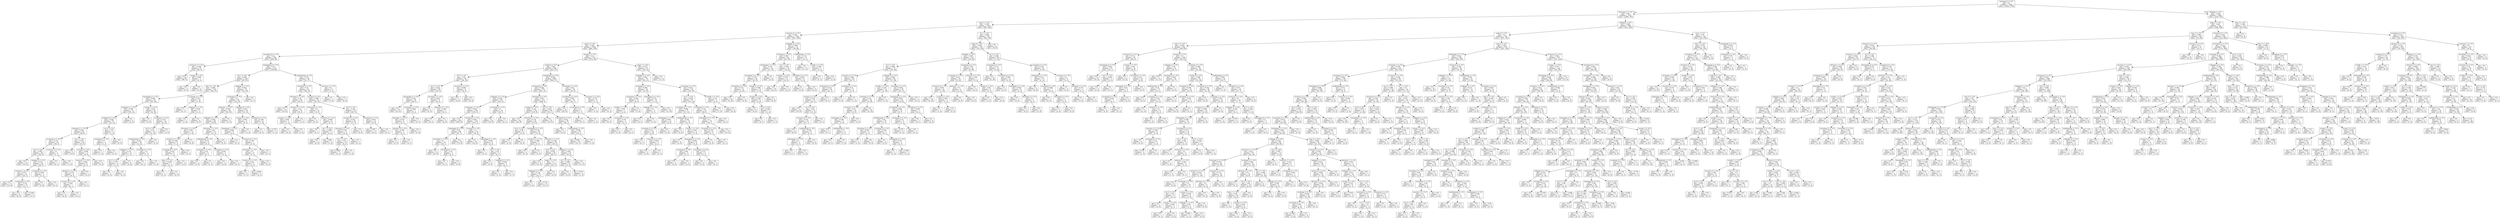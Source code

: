 digraph Tree {
node [shape=box] ;
0 [label="forumng_4 <= 0.5\ngini = 0.5\nsamples = 3200\nvalue = [1622, 1578]"] ;
1 [label="forumng_3 <= 0.5\ngini = 0.46\nsamples = 2191\nvalue = [1404, 787]"] ;
0 -> 1 [labeldistance=2.5, labelangle=45, headlabel="True"] ;
2 [label="quiz_3 <= 0.5\ngini = 0.352\nsamples = 1283\nvalue = [991, 292]"] ;
1 -> 2 ;
3 [label="resource_4 <= 0.5\ngini = 0.281\nsamples = 1120\nvalue = [931, 189]"] ;
2 -> 3 ;
4 [label="quiz_0 <= 0.5\ngini = 0.245\nsamples = 1044\nvalue = [895, 149]"] ;
3 -> 4 ;
5 [label="oucontent_0 <= 0.5\ngini = 0.41\nsamples = 309\nvalue = [220, 89]"] ;
4 -> 5 ;
6 [label="resource_3 <= 0.5\ngini = 0.108\nsamples = 87\nvalue = [82, 5]"] ;
5 -> 6 ;
7 [label="gini = 0.0\nsamples = 80\nvalue = [80, 0]"] ;
6 -> 7 ;
8 [label="acumg_2 <= 0.5\ngini = 0.408\nsamples = 7\nvalue = [2, 5]"] ;
6 -> 8 ;
9 [label="gini = 0.0\nsamples = 5\nvalue = [0, 5]"] ;
8 -> 9 ;
10 [label="gini = 0.0\nsamples = 2\nvalue = [2, 0]"] ;
8 -> 10 ;
11 [label="homepage_0 <= 0.5\ngini = 0.47\nsamples = 222\nvalue = [138, 84]"] ;
5 -> 11 ;
12 [label="url_1 <= 0.5\ngini = 0.492\nsamples = 154\nvalue = [87, 67]"] ;
11 -> 12 ;
13 [label="quiz_2 <= 0.5\ngini = 0.464\nsamples = 101\nvalue = [64, 37]"] ;
12 -> 13 ;
14 [label="homepage_2 <= 0.5\ngini = 0.426\nsamples = 91\nvalue = [63, 28]"] ;
13 -> 14 ;
15 [label="subpage_3 <= 0.5\ngini = 0.349\nsamples = 71\nvalue = [55, 16]"] ;
14 -> 15 ;
16 [label="subpage_0 <= 0.5\ngini = 0.294\nsamples = 67\nvalue = [55, 12]"] ;
15 -> 16 ;
17 [label="forumng_1 <= 0.5\ngini = 0.225\nsamples = 62\nvalue = [54, 8]"] ;
16 -> 17 ;
18 [label="acumneg_3 <= 0.5\ngini = 0.133\nsamples = 42\nvalue = [39, 3]"] ;
17 -> 18 ;
19 [label="url_2 <= 0.5\ngini = 0.095\nsamples = 40\nvalue = [38, 2]"] ;
18 -> 19 ;
20 [label="gini = 0.0\nsamples = 12\nvalue = [12, 0]"] ;
19 -> 20 ;
21 [label="subpage_2 <= 0.5\ngini = 0.133\nsamples = 28\nvalue = [26, 2]"] ;
19 -> 21 ;
22 [label="resource_1 <= 0.5\ngini = 0.077\nsamples = 25\nvalue = [24, 1]"] ;
21 -> 22 ;
23 [label="gini = 0.0\nsamples = 13\nvalue = [13, 0]"] ;
22 -> 23 ;
24 [label="acumneg_0 <= 0.5\ngini = 0.153\nsamples = 12\nvalue = [11, 1]"] ;
22 -> 24 ;
25 [label="gini = 0.0\nsamples = 6\nvalue = [6, 0]"] ;
24 -> 25 ;
26 [label="gini = 0.278\nsamples = 6\nvalue = [5, 1]"] ;
24 -> 26 ;
27 [label="acumneg_2 <= 0.5\ngini = 0.444\nsamples = 3\nvalue = [2, 1]"] ;
21 -> 27 ;
28 [label="gini = 0.0\nsamples = 2\nvalue = [2, 0]"] ;
27 -> 28 ;
29 [label="gini = 0.0\nsamples = 1\nvalue = [0, 1]"] ;
27 -> 29 ;
30 [label="resource_2 <= 0.5\ngini = 0.5\nsamples = 2\nvalue = [1, 1]"] ;
18 -> 30 ;
31 [label="gini = 0.0\nsamples = 1\nvalue = [0, 1]"] ;
30 -> 31 ;
32 [label="gini = 0.0\nsamples = 1\nvalue = [1, 0]"] ;
30 -> 32 ;
33 [label="url_2 <= 0.5\ngini = 0.375\nsamples = 20\nvalue = [15, 5]"] ;
17 -> 33 ;
34 [label="gini = 0.0\nsamples = 9\nvalue = [9, 0]"] ;
33 -> 34 ;
35 [label="acumg_0 <= 0.5\ngini = 0.496\nsamples = 11\nvalue = [6, 5]"] ;
33 -> 35 ;
36 [label="resource_1 <= 0.5\ngini = 0.444\nsamples = 9\nvalue = [6, 3]"] ;
35 -> 36 ;
37 [label="glossary_1 <= 0.5\ngini = 0.375\nsamples = 8\nvalue = [6, 2]"] ;
36 -> 37 ;
38 [label="resource_0 <= 0.5\ngini = 0.245\nsamples = 7\nvalue = [6, 1]"] ;
37 -> 38 ;
39 [label="gini = 0.0\nsamples = 6\nvalue = [6, 0]"] ;
38 -> 39 ;
40 [label="gini = 0.0\nsamples = 1\nvalue = [0, 1]"] ;
38 -> 40 ;
41 [label="gini = 0.0\nsamples = 1\nvalue = [0, 1]"] ;
37 -> 41 ;
42 [label="gini = 0.0\nsamples = 1\nvalue = [0, 1]"] ;
36 -> 42 ;
43 [label="gini = 0.0\nsamples = 2\nvalue = [0, 2]"] ;
35 -> 43 ;
44 [label="url_2 <= 0.5\ngini = 0.32\nsamples = 5\nvalue = [1, 4]"] ;
16 -> 44 ;
45 [label="acumneg_0 <= 0.5\ngini = 0.5\nsamples = 2\nvalue = [1, 1]"] ;
44 -> 45 ;
46 [label="gini = 0.0\nsamples = 1\nvalue = [1, 0]"] ;
45 -> 46 ;
47 [label="gini = 0.0\nsamples = 1\nvalue = [0, 1]"] ;
45 -> 47 ;
48 [label="gini = 0.0\nsamples = 3\nvalue = [0, 3]"] ;
44 -> 48 ;
49 [label="gini = 0.0\nsamples = 4\nvalue = [0, 4]"] ;
15 -> 49 ;
50 [label="acumg_1 <= 0.5\ngini = 0.48\nsamples = 20\nvalue = [8, 12]"] ;
14 -> 50 ;
51 [label="gini = 0.0\nsamples = 4\nvalue = [4, 0]"] ;
50 -> 51 ;
52 [label="acumneg_1 <= 0.5\ngini = 0.375\nsamples = 16\nvalue = [4, 12]"] ;
50 -> 52 ;
53 [label="url_0 <= 0.5\ngini = 0.32\nsamples = 15\nvalue = [3, 12]"] ;
52 -> 53 ;
54 [label="ouelluminate <= 0.5\ngini = 0.245\nsamples = 14\nvalue = [2, 12]"] ;
53 -> 54 ;
55 [label="subpage_1 <= 0.5\ngini = 0.153\nsamples = 12\nvalue = [1, 11]"] ;
54 -> 55 ;
56 [label="url_3 <= 0.5\ngini = 0.375\nsamples = 4\nvalue = [1, 3]"] ;
55 -> 56 ;
57 [label="gini = 0.0\nsamples = 1\nvalue = [1, 0]"] ;
56 -> 57 ;
58 [label="gini = 0.0\nsamples = 3\nvalue = [0, 3]"] ;
56 -> 58 ;
59 [label="gini = 0.0\nsamples = 8\nvalue = [0, 8]"] ;
55 -> 59 ;
60 [label="acumneg_3 <= 0.5\ngini = 0.5\nsamples = 2\nvalue = [1, 1]"] ;
54 -> 60 ;
61 [label="gini = 0.0\nsamples = 1\nvalue = [0, 1]"] ;
60 -> 61 ;
62 [label="gini = 0.0\nsamples = 1\nvalue = [1, 0]"] ;
60 -> 62 ;
63 [label="gini = 0.0\nsamples = 1\nvalue = [1, 0]"] ;
53 -> 63 ;
64 [label="gini = 0.0\nsamples = 1\nvalue = [1, 0]"] ;
52 -> 64 ;
65 [label="acumneg_2 <= 0.5\ngini = 0.18\nsamples = 10\nvalue = [1, 9]"] ;
13 -> 65 ;
66 [label="gini = 0.0\nsamples = 7\nvalue = [0, 7]"] ;
65 -> 66 ;
67 [label="subpage_1 <= 0.5\ngini = 0.444\nsamples = 3\nvalue = [1, 2]"] ;
65 -> 67 ;
68 [label="gini = 0.0\nsamples = 1\nvalue = [1, 0]"] ;
67 -> 68 ;
69 [label="gini = 0.0\nsamples = 2\nvalue = [0, 2]"] ;
67 -> 69 ;
70 [label="subpage_2 <= 0.5\ngini = 0.491\nsamples = 53\nvalue = [23, 30]"] ;
12 -> 70 ;
71 [label="acumneg_0 <= 0.5\ngini = 0.5\nsamples = 46\nvalue = [23, 23]"] ;
70 -> 71 ;
72 [label="glossary_1 <= 0.5\ngini = 0.459\nsamples = 28\nvalue = [18, 10]"] ;
71 -> 72 ;
73 [label="subpage_0 <= 0.5\ngini = 0.426\nsamples = 26\nvalue = [18, 8]"] ;
72 -> 73 ;
74 [label="forumng_1 <= 0.5\ngini = 0.497\nsamples = 13\nvalue = [7, 6]"] ;
73 -> 74 ;
75 [label="resource_2 <= 0.5\ngini = 0.346\nsamples = 9\nvalue = [7, 2]"] ;
74 -> 75 ;
76 [label="acumneg_2 <= 0.5\ngini = 0.219\nsamples = 8\nvalue = [7, 1]"] ;
75 -> 76 ;
77 [label="quiz_2 <= 0.5\ngini = 0.444\nsamples = 3\nvalue = [2, 1]"] ;
76 -> 77 ;
78 [label="gini = 0.0\nsamples = 1\nvalue = [0, 1]"] ;
77 -> 78 ;
79 [label="gini = 0.0\nsamples = 2\nvalue = [2, 0]"] ;
77 -> 79 ;
80 [label="gini = 0.0\nsamples = 5\nvalue = [5, 0]"] ;
76 -> 80 ;
81 [label="gini = 0.0\nsamples = 1\nvalue = [0, 1]"] ;
75 -> 81 ;
82 [label="gini = 0.0\nsamples = 4\nvalue = [0, 4]"] ;
74 -> 82 ;
83 [label="forumng_1 <= 0.5\ngini = 0.26\nsamples = 13\nvalue = [11, 2]"] ;
73 -> 83 ;
84 [label="ouelluminate <= 0.5\ngini = 0.375\nsamples = 8\nvalue = [6, 2]"] ;
83 -> 84 ;
85 [label="acumneg_1 <= 0.5\ngini = 0.32\nsamples = 5\nvalue = [4, 1]"] ;
84 -> 85 ;
86 [label="gini = 0.0\nsamples = 3\nvalue = [3, 0]"] ;
85 -> 86 ;
87 [label="gini = 0.5\nsamples = 2\nvalue = [1, 1]"] ;
85 -> 87 ;
88 [label="acumneg_2 <= 0.5\ngini = 0.444\nsamples = 3\nvalue = [2, 1]"] ;
84 -> 88 ;
89 [label="gini = 0.0\nsamples = 2\nvalue = [2, 0]"] ;
88 -> 89 ;
90 [label="gini = 0.0\nsamples = 1\nvalue = [0, 1]"] ;
88 -> 90 ;
91 [label="gini = 0.0\nsamples = 5\nvalue = [5, 0]"] ;
83 -> 91 ;
92 [label="gini = 0.0\nsamples = 2\nvalue = [0, 2]"] ;
72 -> 92 ;
93 [label="subpage_0 <= 0.5\ngini = 0.401\nsamples = 18\nvalue = [5, 13]"] ;
71 -> 93 ;
94 [label="acumg_0 <= 0.5\ngini = 0.494\nsamples = 9\nvalue = [4, 5]"] ;
93 -> 94 ;
95 [label="homepage_1 <= 0.5\ngini = 0.469\nsamples = 8\nvalue = [3, 5]"] ;
94 -> 95 ;
96 [label="gini = 0.0\nsamples = 1\nvalue = [0, 1]"] ;
95 -> 96 ;
97 [label="resource_0 <= 0.5\ngini = 0.49\nsamples = 7\nvalue = [3, 4]"] ;
95 -> 97 ;
98 [label="forumng_1 <= 0.5\ngini = 0.5\nsamples = 6\nvalue = [3, 3]"] ;
97 -> 98 ;
99 [label="resource_2 <= 0.5\ngini = 0.48\nsamples = 5\nvalue = [3, 2]"] ;
98 -> 99 ;
100 [label="gini = 0.5\nsamples = 2\nvalue = [1, 1]"] ;
99 -> 100 ;
101 [label="gini = 0.444\nsamples = 3\nvalue = [2, 1]"] ;
99 -> 101 ;
102 [label="gini = 0.0\nsamples = 1\nvalue = [0, 1]"] ;
98 -> 102 ;
103 [label="gini = 0.0\nsamples = 1\nvalue = [0, 1]"] ;
97 -> 103 ;
104 [label="gini = 0.0\nsamples = 1\nvalue = [1, 0]"] ;
94 -> 104 ;
105 [label="forumng_2 <= 0.5\ngini = 0.198\nsamples = 9\nvalue = [1, 8]"] ;
93 -> 105 ;
106 [label="gini = 0.0\nsamples = 5\nvalue = [0, 5]"] ;
105 -> 106 ;
107 [label="gini = 0.375\nsamples = 4\nvalue = [1, 3]"] ;
105 -> 107 ;
108 [label="gini = 0.0\nsamples = 7\nvalue = [0, 7]"] ;
70 -> 108 ;
109 [label="ouelluminate <= 0.5\ngini = 0.375\nsamples = 68\nvalue = [51, 17]"] ;
11 -> 109 ;
110 [label="acumneg_0 <= 0.5\ngini = 0.35\nsamples = 62\nvalue = [48, 14]"] ;
109 -> 110 ;
111 [label="forumng_1 <= 0.5\ngini = 0.18\nsamples = 20\nvalue = [18, 2]"] ;
110 -> 111 ;
112 [label="gini = 0.0\nsamples = 10\nvalue = [10, 0]"] ;
111 -> 112 ;
113 [label="resource_1 <= 0.5\ngini = 0.32\nsamples = 10\nvalue = [8, 2]"] ;
111 -> 113 ;
114 [label="acumg_1 <= 0.5\ngini = 0.444\nsamples = 3\nvalue = [1, 2]"] ;
113 -> 114 ;
115 [label="gini = 0.0\nsamples = 2\nvalue = [0, 2]"] ;
114 -> 115 ;
116 [label="gini = 0.0\nsamples = 1\nvalue = [1, 0]"] ;
114 -> 116 ;
117 [label="gini = 0.0\nsamples = 7\nvalue = [7, 0]"] ;
113 -> 117 ;
118 [label="acumg_0 <= 0.5\ngini = 0.408\nsamples = 42\nvalue = [30, 12]"] ;
110 -> 118 ;
119 [label="forumng_2 <= 0.5\ngini = 0.5\nsamples = 10\nvalue = [5, 5]"] ;
118 -> 119 ;
120 [label="gini = 0.0\nsamples = 2\nvalue = [0, 2]"] ;
119 -> 120 ;
121 [label="resource_0 <= 0.5\ngini = 0.469\nsamples = 8\nvalue = [5, 3]"] ;
119 -> 121 ;
122 [label="gini = 0.0\nsamples = 1\nvalue = [0, 1]"] ;
121 -> 122 ;
123 [label="url_1 <= 0.5\ngini = 0.408\nsamples = 7\nvalue = [5, 2]"] ;
121 -> 123 ;
124 [label="gini = 0.0\nsamples = 2\nvalue = [2, 0]"] ;
123 -> 124 ;
125 [label="gini = 0.48\nsamples = 5\nvalue = [3, 2]"] ;
123 -> 125 ;
126 [label="url_0 <= 0.5\ngini = 0.342\nsamples = 32\nvalue = [25, 7]"] ;
118 -> 126 ;
127 [label="resource_0 <= 0.5\ngini = 0.255\nsamples = 20\nvalue = [17, 3]"] ;
126 -> 127 ;
128 [label="forumng_2 <= 0.5\ngini = 0.397\nsamples = 11\nvalue = [8, 3]"] ;
127 -> 128 ;
129 [label="url_1 <= 0.5\ngini = 0.32\nsamples = 10\nvalue = [8, 2]"] ;
128 -> 129 ;
130 [label="gini = 0.408\nsamples = 7\nvalue = [5, 2]"] ;
129 -> 130 ;
131 [label="gini = 0.0\nsamples = 3\nvalue = [3, 0]"] ;
129 -> 131 ;
132 [label="gini = 0.0\nsamples = 1\nvalue = [0, 1]"] ;
128 -> 132 ;
133 [label="gini = 0.0\nsamples = 9\nvalue = [9, 0]"] ;
127 -> 133 ;
134 [label="forumng_0 <= 0.5\ngini = 0.444\nsamples = 12\nvalue = [8, 4]"] ;
126 -> 134 ;
135 [label="gini = 0.397\nsamples = 11\nvalue = [8, 3]"] ;
134 -> 135 ;
136 [label="gini = 0.0\nsamples = 1\nvalue = [0, 1]"] ;
134 -> 136 ;
137 [label="resource_1 <= 0.5\ngini = 0.5\nsamples = 6\nvalue = [3, 3]"] ;
109 -> 137 ;
138 [label="gini = 0.0\nsamples = 3\nvalue = [3, 0]"] ;
137 -> 138 ;
139 [label="gini = 0.0\nsamples = 3\nvalue = [0, 3]"] ;
137 -> 139 ;
140 [label="acumg_2 <= 0.5\ngini = 0.15\nsamples = 735\nvalue = [675, 60]"] ;
4 -> 140 ;
141 [label="ouwiki_0 <= 0.5\ngini = 0.08\nsamples = 648\nvalue = [621, 27]"] ;
140 -> 141 ;
142 [label="url_3 <= 0.5\ngini = 0.33\nsamples = 48\nvalue = [38, 10]"] ;
141 -> 142 ;
143 [label="url_2 <= 0.5\ngini = 0.224\nsamples = 39\nvalue = [34, 5]"] ;
142 -> 143 ;
144 [label="homepage_3 <= 0.5\ngini = 0.124\nsamples = 30\nvalue = [28, 2]"] ;
143 -> 144 ;
145 [label="gini = 0.0\nsamples = 23\nvalue = [23, 0]"] ;
144 -> 145 ;
146 [label="acumneg_1 <= 0.5\ngini = 0.408\nsamples = 7\nvalue = [5, 2]"] ;
144 -> 146 ;
147 [label="forumng_1 <= 0.5\ngini = 0.278\nsamples = 6\nvalue = [5, 1]"] ;
146 -> 147 ;
148 [label="glossary_0 <= 0.5\ngini = 0.444\nsamples = 3\nvalue = [2, 1]"] ;
147 -> 148 ;
149 [label="gini = 0.0\nsamples = 2\nvalue = [2, 0]"] ;
148 -> 149 ;
150 [label="gini = 0.0\nsamples = 1\nvalue = [0, 1]"] ;
148 -> 150 ;
151 [label="gini = 0.0\nsamples = 3\nvalue = [3, 0]"] ;
147 -> 151 ;
152 [label="gini = 0.0\nsamples = 1\nvalue = [0, 1]"] ;
146 -> 152 ;
153 [label="forumng_1 <= 0.5\ngini = 0.444\nsamples = 9\nvalue = [6, 3]"] ;
143 -> 153 ;
154 [label="gini = 0.0\nsamples = 2\nvalue = [0, 2]"] ;
153 -> 154 ;
155 [label="glossary_0 <= 0.5\ngini = 0.245\nsamples = 7\nvalue = [6, 1]"] ;
153 -> 155 ;
156 [label="gini = 0.0\nsamples = 1\nvalue = [0, 1]"] ;
155 -> 156 ;
157 [label="gini = 0.0\nsamples = 6\nvalue = [6, 0]"] ;
155 -> 157 ;
158 [label="resource_2 <= 0.5\ngini = 0.494\nsamples = 9\nvalue = [4, 5]"] ;
142 -> 158 ;
159 [label="gini = 0.0\nsamples = 4\nvalue = [4, 0]"] ;
158 -> 159 ;
160 [label="gini = 0.0\nsamples = 5\nvalue = [0, 5]"] ;
158 -> 160 ;
161 [label="homepage_2 <= 0.5\ngini = 0.055\nsamples = 600\nvalue = [583, 17]"] ;
141 -> 161 ;
162 [label="acumneg_0 <= 0.5\ngini = 0.044\nsamples = 574\nvalue = [561, 13]"] ;
161 -> 162 ;
163 [label="subpage_3 <= 0.5\ngini = 0.022\nsamples = 357\nvalue = [353, 4]"] ;
162 -> 163 ;
164 [label="acumneg_1 <= 0.5\ngini = 0.018\nsamples = 338\nvalue = [335, 3]"] ;
163 -> 164 ;
165 [label="gini = 0.0\nsamples = 202\nvalue = [202, 0]"] ;
164 -> 165 ;
166 [label="forumng_2 <= 0.5\ngini = 0.043\nsamples = 136\nvalue = [133, 3]"] ;
164 -> 166 ;
167 [label="homepage_0 <= 0.5\ngini = 0.02\nsamples = 98\nvalue = [97, 1]"] ;
166 -> 167 ;
168 [label="oucontent_1 <= 0.5\ngini = 0.1\nsamples = 19\nvalue = [18, 1]"] ;
167 -> 168 ;
169 [label="gini = 0.0\nsamples = 14\nvalue = [14, 0]"] ;
168 -> 169 ;
170 [label="forumng_0 <= 0.5\ngini = 0.32\nsamples = 5\nvalue = [4, 1]"] ;
168 -> 170 ;
171 [label="gini = 0.0\nsamples = 1\nvalue = [0, 1]"] ;
170 -> 171 ;
172 [label="gini = 0.0\nsamples = 4\nvalue = [4, 0]"] ;
170 -> 172 ;
173 [label="gini = 0.0\nsamples = 79\nvalue = [79, 0]"] ;
167 -> 173 ;
174 [label="acumg_0 <= 0.5\ngini = 0.1\nsamples = 38\nvalue = [36, 2]"] ;
166 -> 174 ;
175 [label="gini = 0.0\nsamples = 32\nvalue = [32, 0]"] ;
174 -> 175 ;
176 [label="homepage_0 <= 0.5\ngini = 0.444\nsamples = 6\nvalue = [4, 2]"] ;
174 -> 176 ;
177 [label="gini = 0.0\nsamples = 1\nvalue = [0, 1]"] ;
176 -> 177 ;
178 [label="url_1 <= 0.5\ngini = 0.32\nsamples = 5\nvalue = [4, 1]"] ;
176 -> 178 ;
179 [label="gini = 0.0\nsamples = 2\nvalue = [2, 0]"] ;
178 -> 179 ;
180 [label="subpage_0 <= 0.5\ngini = 0.444\nsamples = 3\nvalue = [2, 1]"] ;
178 -> 180 ;
181 [label="gini = 0.0\nsamples = 1\nvalue = [1, 0]"] ;
180 -> 181 ;
182 [label="gini = 0.5\nsamples = 2\nvalue = [1, 1]"] ;
180 -> 182 ;
183 [label="acumneg_3 <= 0.5\ngini = 0.1\nsamples = 19\nvalue = [18, 1]"] ;
163 -> 183 ;
184 [label="gini = 0.0\nsamples = 18\nvalue = [18, 0]"] ;
183 -> 184 ;
185 [label="gini = 0.0\nsamples = 1\nvalue = [0, 1]"] ;
183 -> 185 ;
186 [label="forumng_0 <= 0.5\ngini = 0.08\nsamples = 217\nvalue = [208, 9]"] ;
162 -> 186 ;
187 [label="acumg_0 <= 0.5\ngini = 0.122\nsamples = 123\nvalue = [115, 8]"] ;
186 -> 187 ;
188 [label="gini = 0.0\nsamples = 42\nvalue = [42, 0]"] ;
187 -> 188 ;
189 [label="forumng_1 <= 0.5\ngini = 0.178\nsamples = 81\nvalue = [73, 8]"] ;
187 -> 189 ;
190 [label="url_0 <= 0.5\ngini = 0.48\nsamples = 5\nvalue = [3, 2]"] ;
189 -> 190 ;
191 [label="gini = 0.0\nsamples = 3\nvalue = [3, 0]"] ;
190 -> 191 ;
192 [label="gini = 0.0\nsamples = 2\nvalue = [0, 2]"] ;
190 -> 192 ;
193 [label="homepage_0 <= 0.5\ngini = 0.145\nsamples = 76\nvalue = [70, 6]"] ;
189 -> 193 ;
194 [label="resource_1 <= 0.5\ngini = 0.408\nsamples = 7\nvalue = [5, 2]"] ;
193 -> 194 ;
195 [label="gini = 0.0\nsamples = 2\nvalue = [0, 2]"] ;
194 -> 195 ;
196 [label="gini = 0.0\nsamples = 5\nvalue = [5, 0]"] ;
194 -> 196 ;
197 [label="resource_1 <= 0.5\ngini = 0.109\nsamples = 69\nvalue = [65, 4]"] ;
193 -> 197 ;
198 [label="url_0 <= 0.5\ngini = 0.039\nsamples = 50\nvalue = [49, 1]"] ;
197 -> 198 ;
199 [label="gini = 0.0\nsamples = 31\nvalue = [31, 0]"] ;
198 -> 199 ;
200 [label="page_1 <= 0.5\ngini = 0.1\nsamples = 19\nvalue = [18, 1]"] ;
198 -> 200 ;
201 [label="subpage_0 <= 0.5\ngini = 0.124\nsamples = 15\nvalue = [14, 1]"] ;
200 -> 201 ;
202 [label="gini = 0.0\nsamples = 1\nvalue = [1, 0]"] ;
201 -> 202 ;
203 [label="gini = 0.133\nsamples = 14\nvalue = [13, 1]"] ;
201 -> 203 ;
204 [label="gini = 0.0\nsamples = 4\nvalue = [4, 0]"] ;
200 -> 204 ;
205 [label="subpage_1 <= 0.5\ngini = 0.266\nsamples = 19\nvalue = [16, 3]"] ;
197 -> 205 ;
206 [label="url_1 <= 0.5\ngini = 0.469\nsamples = 8\nvalue = [5, 3]"] ;
205 -> 206 ;
207 [label="gini = 0.0\nsamples = 4\nvalue = [4, 0]"] ;
206 -> 207 ;
208 [label="gini = 0.375\nsamples = 4\nvalue = [1, 3]"] ;
206 -> 208 ;
209 [label="gini = 0.0\nsamples = 11\nvalue = [11, 0]"] ;
205 -> 209 ;
210 [label="url_0 <= 0.5\ngini = 0.021\nsamples = 94\nvalue = [93, 1]"] ;
186 -> 210 ;
211 [label="gini = 0.0\nsamples = 35\nvalue = [35, 0]"] ;
210 -> 211 ;
212 [label="oucontent_0 <= 0.5\ngini = 0.033\nsamples = 59\nvalue = [58, 1]"] ;
210 -> 212 ;
213 [label="gini = 0.0\nsamples = 4\nvalue = [4, 0]"] ;
212 -> 213 ;
214 [label="ouelluminate <= 0.5\ngini = 0.036\nsamples = 55\nvalue = [54, 1]"] ;
212 -> 214 ;
215 [label="gini = 0.036\nsamples = 54\nvalue = [53, 1]"] ;
214 -> 215 ;
216 [label="gini = 0.0\nsamples = 1\nvalue = [1, 0]"] ;
214 -> 216 ;
217 [label="acumneg_1 <= 0.5\ngini = 0.26\nsamples = 26\nvalue = [22, 4]"] ;
161 -> 217 ;
218 [label="oucontent_3 <= 0.5\ngini = 0.087\nsamples = 22\nvalue = [21, 1]"] ;
217 -> 218 ;
219 [label="gini = 0.0\nsamples = 20\nvalue = [20, 0]"] ;
218 -> 219 ;
220 [label="acumneg_4 <= 0.5\ngini = 0.5\nsamples = 2\nvalue = [1, 1]"] ;
218 -> 220 ;
221 [label="gini = 0.0\nsamples = 1\nvalue = [0, 1]"] ;
220 -> 221 ;
222 [label="gini = 0.0\nsamples = 1\nvalue = [1, 0]"] ;
220 -> 222 ;
223 [label="resource_3 <= 0.5\ngini = 0.375\nsamples = 4\nvalue = [1, 3]"] ;
217 -> 223 ;
224 [label="gini = 0.0\nsamples = 1\nvalue = [1, 0]"] ;
223 -> 224 ;
225 [label="gini = 0.0\nsamples = 3\nvalue = [0, 3]"] ;
223 -> 225 ;
226 [label="page_1 <= 0.5\ngini = 0.471\nsamples = 87\nvalue = [54, 33]"] ;
140 -> 226 ;
227 [label="subpage_3 <= 0.5\ngini = 0.491\nsamples = 76\nvalue = [43, 33]"] ;
226 -> 227 ;
228 [label="acumneg_2 <= 0.5\ngini = 0.469\nsamples = 24\nvalue = [9, 15]"] ;
227 -> 228 ;
229 [label="oucontent_3 <= 0.5\ngini = 0.444\nsamples = 12\nvalue = [8, 4]"] ;
228 -> 229 ;
230 [label="ouwiki_1 <= 0.5\ngini = 0.49\nsamples = 7\nvalue = [3, 4]"] ;
229 -> 230 ;
231 [label="gini = 0.0\nsamples = 3\nvalue = [0, 3]"] ;
230 -> 231 ;
232 [label="acumneg_3 <= 0.5\ngini = 0.375\nsamples = 4\nvalue = [3, 1]"] ;
230 -> 232 ;
233 [label="gini = 0.0\nsamples = 3\nvalue = [3, 0]"] ;
232 -> 233 ;
234 [label="gini = 0.0\nsamples = 1\nvalue = [0, 1]"] ;
232 -> 234 ;
235 [label="gini = 0.0\nsamples = 5\nvalue = [5, 0]"] ;
229 -> 235 ;
236 [label="homepage_2 <= 0.5\ngini = 0.153\nsamples = 12\nvalue = [1, 11]"] ;
228 -> 236 ;
237 [label="subpage_2 <= 0.5\ngini = 0.5\nsamples = 2\nvalue = [1, 1]"] ;
236 -> 237 ;
238 [label="gini = 0.0\nsamples = 1\nvalue = [0, 1]"] ;
237 -> 238 ;
239 [label="gini = 0.0\nsamples = 1\nvalue = [1, 0]"] ;
237 -> 239 ;
240 [label="gini = 0.0\nsamples = 10\nvalue = [0, 10]"] ;
236 -> 240 ;
241 [label="acumneg_1 <= 0.5\ngini = 0.453\nsamples = 52\nvalue = [34, 18]"] ;
227 -> 241 ;
242 [label="url_3 <= 0.5\ngini = 0.418\nsamples = 47\nvalue = [33, 14]"] ;
241 -> 242 ;
243 [label="oucontent_2 <= 0.5\ngini = 0.494\nsamples = 27\nvalue = [15, 12]"] ;
242 -> 243 ;
244 [label="homepage_1 <= 0.5\ngini = 0.444\nsamples = 12\nvalue = [4, 8]"] ;
243 -> 244 ;
245 [label="acumneg_2 <= 0.5\ngini = 0.32\nsamples = 10\nvalue = [2, 8]"] ;
244 -> 245 ;
246 [label="gini = 0.0\nsamples = 7\nvalue = [0, 7]"] ;
245 -> 246 ;
247 [label="resource_2 <= 0.5\ngini = 0.444\nsamples = 3\nvalue = [2, 1]"] ;
245 -> 247 ;
248 [label="gini = 0.0\nsamples = 2\nvalue = [2, 0]"] ;
247 -> 248 ;
249 [label="gini = 0.0\nsamples = 1\nvalue = [0, 1]"] ;
247 -> 249 ;
250 [label="gini = 0.0\nsamples = 2\nvalue = [2, 0]"] ;
244 -> 250 ;
251 [label="ouelluminate <= 0.5\ngini = 0.391\nsamples = 15\nvalue = [11, 4]"] ;
243 -> 251 ;
252 [label="gini = 0.0\nsamples = 4\nvalue = [4, 0]"] ;
251 -> 252 ;
253 [label="ouwiki_1 <= 0.5\ngini = 0.463\nsamples = 11\nvalue = [7, 4]"] ;
251 -> 253 ;
254 [label="gini = 0.0\nsamples = 2\nvalue = [2, 0]"] ;
253 -> 254 ;
255 [label="homepage_2 <= 0.5\ngini = 0.494\nsamples = 9\nvalue = [5, 4]"] ;
253 -> 255 ;
256 [label="acumneg_2 <= 0.5\ngini = 0.48\nsamples = 5\nvalue = [2, 3]"] ;
255 -> 256 ;
257 [label="gini = 0.0\nsamples = 2\nvalue = [2, 0]"] ;
256 -> 257 ;
258 [label="gini = 0.0\nsamples = 3\nvalue = [0, 3]"] ;
256 -> 258 ;
259 [label="acumneg_3 <= 0.5\ngini = 0.375\nsamples = 4\nvalue = [3, 1]"] ;
255 -> 259 ;
260 [label="gini = 0.0\nsamples = 3\nvalue = [3, 0]"] ;
259 -> 260 ;
261 [label="gini = 0.0\nsamples = 1\nvalue = [0, 1]"] ;
259 -> 261 ;
262 [label="acumneg_0 <= 0.5\ngini = 0.18\nsamples = 20\nvalue = [18, 2]"] ;
242 -> 262 ;
263 [label="homepage_2 <= 0.5\ngini = 0.1\nsamples = 19\nvalue = [18, 1]"] ;
262 -> 263 ;
264 [label="acumneg_3 <= 0.5\ngini = 0.278\nsamples = 6\nvalue = [5, 1]"] ;
263 -> 264 ;
265 [label="gini = 0.0\nsamples = 5\nvalue = [5, 0]"] ;
264 -> 265 ;
266 [label="gini = 0.0\nsamples = 1\nvalue = [0, 1]"] ;
264 -> 266 ;
267 [label="gini = 0.0\nsamples = 13\nvalue = [13, 0]"] ;
263 -> 267 ;
268 [label="gini = 0.0\nsamples = 1\nvalue = [0, 1]"] ;
262 -> 268 ;
269 [label="ouwiki_1 <= 0.5\ngini = 0.32\nsamples = 5\nvalue = [1, 4]"] ;
241 -> 269 ;
270 [label="gini = 0.0\nsamples = 1\nvalue = [1, 0]"] ;
269 -> 270 ;
271 [label="gini = 0.0\nsamples = 4\nvalue = [0, 4]"] ;
269 -> 271 ;
272 [label="gini = 0.0\nsamples = 11\nvalue = [11, 0]"] ;
226 -> 272 ;
273 [label="subpage_2 <= 0.5\ngini = 0.499\nsamples = 76\nvalue = [36, 40]"] ;
3 -> 273 ;
274 [label="forumng_1 <= 0.5\ngini = 0.467\nsamples = 62\nvalue = [23, 39]"] ;
273 -> 274 ;
275 [label="homepage_1 <= 0.5\ngini = 0.375\nsamples = 44\nvalue = [11, 33]"] ;
274 -> 275 ;
276 [label="oucontent_3 <= 0.5\ngini = 0.337\nsamples = 42\nvalue = [9, 33]"] ;
275 -> 276 ;
277 [label="oucontent_4 <= 0.5\ngini = 0.137\nsamples = 27\nvalue = [2, 25]"] ;
276 -> 277 ;
278 [label="gini = 0.0\nsamples = 25\nvalue = [0, 25]"] ;
277 -> 278 ;
279 [label="gini = 0.0\nsamples = 2\nvalue = [2, 0]"] ;
277 -> 279 ;
280 [label="ouwiki_0 <= 0.5\ngini = 0.498\nsamples = 15\nvalue = [7, 8]"] ;
276 -> 280 ;
281 [label="acumg_2 <= 0.5\ngini = 0.198\nsamples = 9\nvalue = [1, 8]"] ;
280 -> 281 ;
282 [label="gini = 0.0\nsamples = 6\nvalue = [0, 6]"] ;
281 -> 282 ;
283 [label="url_4 <= 0.5\ngini = 0.444\nsamples = 3\nvalue = [1, 2]"] ;
281 -> 283 ;
284 [label="gini = 0.0\nsamples = 1\nvalue = [0, 1]"] ;
283 -> 284 ;
285 [label="gini = 0.5\nsamples = 2\nvalue = [1, 1]"] ;
283 -> 285 ;
286 [label="gini = 0.0\nsamples = 6\nvalue = [6, 0]"] ;
280 -> 286 ;
287 [label="gini = 0.0\nsamples = 2\nvalue = [2, 0]"] ;
275 -> 287 ;
288 [label="url_3 <= 0.5\ngini = 0.444\nsamples = 18\nvalue = [12, 6]"] ;
274 -> 288 ;
289 [label="acumg_1 <= 0.5\ngini = 0.278\nsamples = 12\nvalue = [10, 2]"] ;
288 -> 289 ;
290 [label="gini = 0.0\nsamples = 10\nvalue = [10, 0]"] ;
289 -> 290 ;
291 [label="gini = 0.0\nsamples = 2\nvalue = [0, 2]"] ;
289 -> 291 ;
292 [label="oucontent_2 <= 0.5\ngini = 0.444\nsamples = 6\nvalue = [2, 4]"] ;
288 -> 292 ;
293 [label="gini = 0.0\nsamples = 2\nvalue = [2, 0]"] ;
292 -> 293 ;
294 [label="gini = 0.0\nsamples = 4\nvalue = [0, 4]"] ;
292 -> 294 ;
295 [label="ouelluminate <= 0.5\ngini = 0.133\nsamples = 14\nvalue = [13, 1]"] ;
273 -> 295 ;
296 [label="gini = 0.0\nsamples = 11\nvalue = [11, 0]"] ;
295 -> 296 ;
297 [label="ouwiki_1 <= 0.5\ngini = 0.444\nsamples = 3\nvalue = [2, 1]"] ;
295 -> 297 ;
298 [label="gini = 0.0\nsamples = 1\nvalue = [0, 1]"] ;
297 -> 298 ;
299 [label="gini = 0.0\nsamples = 2\nvalue = [2, 0]"] ;
297 -> 299 ;
300 [label="url_1 <= 0.5\ngini = 0.465\nsamples = 163\nvalue = [60, 103]"] ;
2 -> 300 ;
301 [label="page_0 <= 0.5\ngini = 0.446\nsamples = 155\nvalue = [52, 103]"] ;
300 -> 301 ;
302 [label="dataplus <= 0.5\ngini = 0.487\nsamples = 107\nvalue = [45, 62]"] ;
301 -> 302 ;
303 [label="url_3 <= 0.5\ngini = 0.499\nsamples = 75\nvalue = [39, 36]"] ;
302 -> 303 ;
304 [label="resource_3 <= 0.5\ngini = 0.366\nsamples = 29\nvalue = [22, 7]"] ;
303 -> 304 ;
305 [label="acumneg_4 <= 0.5\ngini = 0.219\nsamples = 24\nvalue = [21, 3]"] ;
304 -> 305 ;
306 [label="acumg_3 <= 0.5\ngini = 0.159\nsamples = 23\nvalue = [21, 2]"] ;
305 -> 306 ;
307 [label="gini = 0.0\nsamples = 10\nvalue = [10, 0]"] ;
306 -> 307 ;
308 [label="url_4 <= 0.5\ngini = 0.26\nsamples = 13\nvalue = [11, 2]"] ;
306 -> 308 ;
309 [label="resource_2 <= 0.5\ngini = 0.153\nsamples = 12\nvalue = [11, 1]"] ;
308 -> 309 ;
310 [label="gini = 0.0\nsamples = 6\nvalue = [6, 0]"] ;
309 -> 310 ;
311 [label="ouelluminate <= 0.5\ngini = 0.278\nsamples = 6\nvalue = [5, 1]"] ;
309 -> 311 ;
312 [label="homepage_3 <= 0.5\ngini = 0.5\nsamples = 2\nvalue = [1, 1]"] ;
311 -> 312 ;
313 [label="gini = 0.0\nsamples = 1\nvalue = [0, 1]"] ;
312 -> 313 ;
314 [label="gini = 0.0\nsamples = 1\nvalue = [1, 0]"] ;
312 -> 314 ;
315 [label="gini = 0.0\nsamples = 4\nvalue = [4, 0]"] ;
311 -> 315 ;
316 [label="gini = 0.0\nsamples = 1\nvalue = [0, 1]"] ;
308 -> 316 ;
317 [label="gini = 0.0\nsamples = 1\nvalue = [0, 1]"] ;
305 -> 317 ;
318 [label="acumneg_2 <= 0.5\ngini = 0.32\nsamples = 5\nvalue = [1, 4]"] ;
304 -> 318 ;
319 [label="gini = 0.0\nsamples = 4\nvalue = [0, 4]"] ;
318 -> 319 ;
320 [label="gini = 0.0\nsamples = 1\nvalue = [1, 0]"] ;
318 -> 320 ;
321 [label="subpage_4 <= 0.5\ngini = 0.466\nsamples = 46\nvalue = [17, 29]"] ;
303 -> 321 ;
322 [label="ouwiki_1 <= 0.5\ngini = 0.245\nsamples = 21\nvalue = [3, 18]"] ;
321 -> 322 ;
323 [label="acumneg_3 <= 0.5\ngini = 0.18\nsamples = 20\nvalue = [2, 18]"] ;
322 -> 323 ;
324 [label="resource_3 <= 0.5\ngini = 0.32\nsamples = 10\nvalue = [2, 8]"] ;
323 -> 324 ;
325 [label="homepage_3 <= 0.5\ngini = 0.198\nsamples = 9\nvalue = [1, 8]"] ;
324 -> 325 ;
326 [label="gini = 0.0\nsamples = 7\nvalue = [0, 7]"] ;
325 -> 326 ;
327 [label="ouelluminate <= 0.5\ngini = 0.5\nsamples = 2\nvalue = [1, 1]"] ;
325 -> 327 ;
328 [label="gini = 0.0\nsamples = 1\nvalue = [0, 1]"] ;
327 -> 328 ;
329 [label="gini = 0.0\nsamples = 1\nvalue = [1, 0]"] ;
327 -> 329 ;
330 [label="gini = 0.0\nsamples = 1\nvalue = [1, 0]"] ;
324 -> 330 ;
331 [label="gini = 0.0\nsamples = 10\nvalue = [0, 10]"] ;
323 -> 331 ;
332 [label="gini = 0.0\nsamples = 1\nvalue = [1, 0]"] ;
322 -> 332 ;
333 [label="acumneg_3 <= 0.5\ngini = 0.493\nsamples = 25\nvalue = [14, 11]"] ;
321 -> 333 ;
334 [label="homepage_2 <= 0.5\ngini = 0.463\nsamples = 22\nvalue = [14, 8]"] ;
333 -> 334 ;
335 [label="oucontent_3 <= 0.5\ngini = 0.498\nsamples = 15\nvalue = [8, 7]"] ;
334 -> 335 ;
336 [label="ouelluminate <= 0.5\ngini = 0.42\nsamples = 10\nvalue = [7, 3]"] ;
335 -> 336 ;
337 [label="forumng_2 <= 0.5\ngini = 0.444\nsamples = 3\nvalue = [1, 2]"] ;
336 -> 337 ;
338 [label="gini = 0.0\nsamples = 1\nvalue = [1, 0]"] ;
337 -> 338 ;
339 [label="gini = 0.0\nsamples = 2\nvalue = [0, 2]"] ;
337 -> 339 ;
340 [label="acumneg_4 <= 0.5\ngini = 0.245\nsamples = 7\nvalue = [6, 1]"] ;
336 -> 340 ;
341 [label="gini = 0.0\nsamples = 3\nvalue = [3, 0]"] ;
340 -> 341 ;
342 [label="homepage_3 <= 0.5\ngini = 0.375\nsamples = 4\nvalue = [3, 1]"] ;
340 -> 342 ;
343 [label="gini = 0.0\nsamples = 1\nvalue = [1, 0]"] ;
342 -> 343 ;
344 [label="gini = 0.444\nsamples = 3\nvalue = [2, 1]"] ;
342 -> 344 ;
345 [label="acumneg_0 <= 0.5\ngini = 0.32\nsamples = 5\nvalue = [1, 4]"] ;
335 -> 345 ;
346 [label="gini = 0.375\nsamples = 4\nvalue = [1, 3]"] ;
345 -> 346 ;
347 [label="gini = 0.0\nsamples = 1\nvalue = [0, 1]"] ;
345 -> 347 ;
348 [label="oucontent_3 <= 0.5\ngini = 0.245\nsamples = 7\nvalue = [6, 1]"] ;
334 -> 348 ;
349 [label="gini = 0.0\nsamples = 1\nvalue = [0, 1]"] ;
348 -> 349 ;
350 [label="gini = 0.0\nsamples = 6\nvalue = [6, 0]"] ;
348 -> 350 ;
351 [label="gini = 0.0\nsamples = 3\nvalue = [0, 3]"] ;
333 -> 351 ;
352 [label="acumneg_4 <= 0.5\ngini = 0.305\nsamples = 32\nvalue = [6, 26]"] ;
302 -> 352 ;
353 [label="acumneg_2 <= 0.5\ngini = 0.211\nsamples = 25\nvalue = [3, 22]"] ;
352 -> 353 ;
354 [label="resource_4 <= 0.5\ngini = 0.091\nsamples = 21\nvalue = [1, 20]"] ;
353 -> 354 ;
355 [label="gini = 0.0\nsamples = 18\nvalue = [0, 18]"] ;
354 -> 355 ;
356 [label="acumg_4 <= 0.5\ngini = 0.444\nsamples = 3\nvalue = [1, 2]"] ;
354 -> 356 ;
357 [label="gini = 0.0\nsamples = 1\nvalue = [1, 0]"] ;
356 -> 357 ;
358 [label="gini = 0.0\nsamples = 2\nvalue = [0, 2]"] ;
356 -> 358 ;
359 [label="glossary_1 <= 0.5\ngini = 0.5\nsamples = 4\nvalue = [2, 2]"] ;
353 -> 359 ;
360 [label="gini = 0.0\nsamples = 2\nvalue = [2, 0]"] ;
359 -> 360 ;
361 [label="gini = 0.0\nsamples = 2\nvalue = [0, 2]"] ;
359 -> 361 ;
362 [label="resource_3 <= 0.5\ngini = 0.49\nsamples = 7\nvalue = [3, 4]"] ;
352 -> 362 ;
363 [label="gini = 0.0\nsamples = 2\nvalue = [0, 2]"] ;
362 -> 363 ;
364 [label="acumg_4 <= 0.5\ngini = 0.48\nsamples = 5\nvalue = [3, 2]"] ;
362 -> 364 ;
365 [label="gini = 0.0\nsamples = 3\nvalue = [3, 0]"] ;
364 -> 365 ;
366 [label="gini = 0.0\nsamples = 2\nvalue = [0, 2]"] ;
364 -> 366 ;
367 [label="url_2 <= 0.5\ngini = 0.249\nsamples = 48\nvalue = [7, 41]"] ;
301 -> 367 ;
368 [label="acumneg_0 <= 0.5\ngini = 0.137\nsamples = 27\nvalue = [2, 25]"] ;
367 -> 368 ;
369 [label="gini = 0.0\nsamples = 16\nvalue = [0, 16]"] ;
368 -> 369 ;
370 [label="oucontent_4 <= 0.5\ngini = 0.298\nsamples = 11\nvalue = [2, 9]"] ;
368 -> 370 ;
371 [label="gini = 0.0\nsamples = 5\nvalue = [0, 5]"] ;
370 -> 371 ;
372 [label="homepage_2 <= 0.5\ngini = 0.444\nsamples = 6\nvalue = [2, 4]"] ;
370 -> 372 ;
373 [label="gini = 0.0\nsamples = 2\nvalue = [0, 2]"] ;
372 -> 373 ;
374 [label="forumng_2 <= 0.5\ngini = 0.5\nsamples = 4\nvalue = [2, 2]"] ;
372 -> 374 ;
375 [label="gini = 0.0\nsamples = 2\nvalue = [0, 2]"] ;
374 -> 375 ;
376 [label="gini = 0.0\nsamples = 2\nvalue = [2, 0]"] ;
374 -> 376 ;
377 [label="acumneg_3 <= 0.5\ngini = 0.363\nsamples = 21\nvalue = [5, 16]"] ;
367 -> 377 ;
378 [label="homepage_1 <= 0.5\ngini = 0.231\nsamples = 15\nvalue = [2, 13]"] ;
377 -> 378 ;
379 [label="gini = 0.0\nsamples = 8\nvalue = [0, 8]"] ;
378 -> 379 ;
380 [label="acumneg_0 <= 0.5\ngini = 0.408\nsamples = 7\nvalue = [2, 5]"] ;
378 -> 380 ;
381 [label="gini = 0.0\nsamples = 3\nvalue = [0, 3]"] ;
380 -> 381 ;
382 [label="forumng_0 <= 0.5\ngini = 0.5\nsamples = 4\nvalue = [2, 2]"] ;
380 -> 382 ;
383 [label="gini = 0.0\nsamples = 2\nvalue = [2, 0]"] ;
382 -> 383 ;
384 [label="gini = 0.0\nsamples = 2\nvalue = [0, 2]"] ;
382 -> 384 ;
385 [label="resource_2 <= 0.5\ngini = 0.5\nsamples = 6\nvalue = [3, 3]"] ;
377 -> 385 ;
386 [label="gini = 0.0\nsamples = 2\nvalue = [0, 2]"] ;
385 -> 386 ;
387 [label="forumng_1 <= 0.5\ngini = 0.375\nsamples = 4\nvalue = [3, 1]"] ;
385 -> 387 ;
388 [label="gini = 0.0\nsamples = 3\nvalue = [3, 0]"] ;
387 -> 388 ;
389 [label="gini = 0.0\nsamples = 1\nvalue = [0, 1]"] ;
387 -> 389 ;
390 [label="gini = 0.0\nsamples = 8\nvalue = [8, 0]"] ;
300 -> 390 ;
391 [label="dataplus <= 0.5\ngini = 0.496\nsamples = 908\nvalue = [413, 495]"] ;
1 -> 391 ;
392 [label="page_0 <= 0.5\ngini = 0.5\nsamples = 778\nvalue = [387, 391]"] ;
391 -> 392 ;
393 [label="quiz_3 <= 0.5\ngini = 0.425\nsamples = 202\nvalue = [140, 62]"] ;
392 -> 393 ;
394 [label="resource_4 <= 0.5\ngini = 0.175\nsamples = 93\nvalue = [84, 9]"] ;
393 -> 394 ;
395 [label="homepage_4 <= 0.5\ngini = 0.025\nsamples = 79\nvalue = [78, 1]"] ;
394 -> 395 ;
396 [label="gini = 0.0\nsamples = 76\nvalue = [76, 0]"] ;
395 -> 396 ;
397 [label="url_3 <= 0.5\ngini = 0.444\nsamples = 3\nvalue = [2, 1]"] ;
395 -> 397 ;
398 [label="gini = 0.0\nsamples = 2\nvalue = [2, 0]"] ;
397 -> 398 ;
399 [label="gini = 0.0\nsamples = 1\nvalue = [0, 1]"] ;
397 -> 399 ;
400 [label="acumg_3 <= 0.5\ngini = 0.49\nsamples = 14\nvalue = [6, 8]"] ;
394 -> 400 ;
401 [label="gini = 0.0\nsamples = 4\nvalue = [4, 0]"] ;
400 -> 401 ;
402 [label="oucontent_2 <= 0.5\ngini = 0.32\nsamples = 10\nvalue = [2, 8]"] ;
400 -> 402 ;
403 [label="homepage_4 <= 0.5\ngini = 0.48\nsamples = 5\nvalue = [2, 3]"] ;
402 -> 403 ;
404 [label="acumneg_0 <= 0.5\ngini = 0.444\nsamples = 3\nvalue = [2, 1]"] ;
403 -> 404 ;
405 [label="gini = 0.0\nsamples = 2\nvalue = [2, 0]"] ;
404 -> 405 ;
406 [label="gini = 0.0\nsamples = 1\nvalue = [0, 1]"] ;
404 -> 406 ;
407 [label="gini = 0.0\nsamples = 2\nvalue = [0, 2]"] ;
403 -> 407 ;
408 [label="gini = 0.0\nsamples = 5\nvalue = [0, 5]"] ;
402 -> 408 ;
409 [label="acumg_4 <= 0.5\ngini = 0.5\nsamples = 109\nvalue = [56, 53]"] ;
393 -> 409 ;
410 [label="subpage_3 <= 0.5\ngini = 0.35\nsamples = 31\nvalue = [24, 7]"] ;
409 -> 410 ;
411 [label="gini = 0.0\nsamples = 11\nvalue = [11, 0]"] ;
410 -> 411 ;
412 [label="acumneg_4 <= 0.5\ngini = 0.455\nsamples = 20\nvalue = [13, 7]"] ;
410 -> 412 ;
413 [label="ouelluminate <= 0.5\ngini = 0.36\nsamples = 17\nvalue = [13, 4]"] ;
412 -> 413 ;
414 [label="gini = 0.0\nsamples = 2\nvalue = [0, 2]"] ;
413 -> 414 ;
415 [label="acumneg_3 <= 0.5\ngini = 0.231\nsamples = 15\nvalue = [13, 2]"] ;
413 -> 415 ;
416 [label="gini = 0.0\nsamples = 11\nvalue = [11, 0]"] ;
415 -> 416 ;
417 [label="resource_1 <= 0.5\ngini = 0.5\nsamples = 4\nvalue = [2, 2]"] ;
415 -> 417 ;
418 [label="gini = 0.0\nsamples = 2\nvalue = [2, 0]"] ;
417 -> 418 ;
419 [label="gini = 0.0\nsamples = 2\nvalue = [0, 2]"] ;
417 -> 419 ;
420 [label="gini = 0.0\nsamples = 3\nvalue = [0, 3]"] ;
412 -> 420 ;
421 [label="acumneg_3 <= 0.5\ngini = 0.484\nsamples = 78\nvalue = [32, 46]"] ;
409 -> 421 ;
422 [label="ouwiki_0 <= 0.5\ngini = 0.389\nsamples = 53\nvalue = [14, 39]"] ;
421 -> 422 ;
423 [label="acumneg_4 <= 0.5\ngini = 0.408\nsamples = 14\nvalue = [10, 4]"] ;
422 -> 423 ;
424 [label="gini = 0.0\nsamples = 3\nvalue = [0, 3]"] ;
423 -> 424 ;
425 [label="oucontent_3 <= 0.5\ngini = 0.165\nsamples = 11\nvalue = [10, 1]"] ;
423 -> 425 ;
426 [label="gini = 0.0\nsamples = 10\nvalue = [10, 0]"] ;
425 -> 426 ;
427 [label="gini = 0.0\nsamples = 1\nvalue = [0, 1]"] ;
425 -> 427 ;
428 [label="oucontent_4 <= 0.5\ngini = 0.184\nsamples = 39\nvalue = [4, 35]"] ;
422 -> 428 ;
429 [label="gini = 0.0\nsamples = 8\nvalue = [0, 8]"] ;
428 -> 429 ;
430 [label="acumneg_1 <= 0.5\ngini = 0.225\nsamples = 31\nvalue = [4, 27]"] ;
428 -> 430 ;
431 [label="resource_4 <= 0.5\ngini = 0.269\nsamples = 25\nvalue = [4, 21]"] ;
430 -> 431 ;
432 [label="homepage_3 <= 0.5\ngini = 0.308\nsamples = 21\nvalue = [4, 17]"] ;
431 -> 432 ;
433 [label="resource_3 <= 0.5\ngini = 0.198\nsamples = 9\nvalue = [1, 8]"] ;
432 -> 433 ;
434 [label="gini = 0.0\nsamples = 4\nvalue = [0, 4]"] ;
433 -> 434 ;
435 [label="acumneg_0 <= 0.5\ngini = 0.32\nsamples = 5\nvalue = [1, 4]"] ;
433 -> 435 ;
436 [label="gini = 0.375\nsamples = 4\nvalue = [1, 3]"] ;
435 -> 436 ;
437 [label="gini = 0.0\nsamples = 1\nvalue = [0, 1]"] ;
435 -> 437 ;
438 [label="acumneg_4 <= 0.5\ngini = 0.375\nsamples = 12\nvalue = [3, 9]"] ;
432 -> 438 ;
439 [label="url_3 <= 0.5\ngini = 0.48\nsamples = 5\nvalue = [2, 3]"] ;
438 -> 439 ;
440 [label="gini = 0.0\nsamples = 1\nvalue = [0, 1]"] ;
439 -> 440 ;
441 [label="resource_2 <= 0.5\ngini = 0.5\nsamples = 4\nvalue = [2, 2]"] ;
439 -> 441 ;
442 [label="gini = 0.0\nsamples = 1\nvalue = [1, 0]"] ;
441 -> 442 ;
443 [label="glossary_1 <= 0.5\ngini = 0.444\nsamples = 3\nvalue = [1, 2]"] ;
441 -> 443 ;
444 [label="gini = 0.5\nsamples = 2\nvalue = [1, 1]"] ;
443 -> 444 ;
445 [label="gini = 0.0\nsamples = 1\nvalue = [0, 1]"] ;
443 -> 445 ;
446 [label="url_4 <= 0.5\ngini = 0.245\nsamples = 7\nvalue = [1, 6]"] ;
438 -> 446 ;
447 [label="gini = 0.0\nsamples = 6\nvalue = [0, 6]"] ;
446 -> 447 ;
448 [label="gini = 0.0\nsamples = 1\nvalue = [1, 0]"] ;
446 -> 448 ;
449 [label="gini = 0.0\nsamples = 4\nvalue = [0, 4]"] ;
431 -> 449 ;
450 [label="gini = 0.0\nsamples = 6\nvalue = [0, 6]"] ;
430 -> 450 ;
451 [label="ouelluminate <= 0.5\ngini = 0.403\nsamples = 25\nvalue = [18, 7]"] ;
421 -> 451 ;
452 [label="gini = 0.0\nsamples = 7\nvalue = [7, 0]"] ;
451 -> 452 ;
453 [label="oucontent_3 <= 0.5\ngini = 0.475\nsamples = 18\nvalue = [11, 7]"] ;
451 -> 453 ;
454 [label="resource_2 <= 0.5\ngini = 0.5\nsamples = 14\nvalue = [7, 7]"] ;
453 -> 454 ;
455 [label="subpage_4 <= 0.5\ngini = 0.245\nsamples = 7\nvalue = [6, 1]"] ;
454 -> 455 ;
456 [label="gini = 0.0\nsamples = 3\nvalue = [3, 0]"] ;
455 -> 456 ;
457 [label="gini = 0.375\nsamples = 4\nvalue = [3, 1]"] ;
455 -> 457 ;
458 [label="url_3 <= 0.5\ngini = 0.245\nsamples = 7\nvalue = [1, 6]"] ;
454 -> 458 ;
459 [label="gini = 0.0\nsamples = 5\nvalue = [0, 5]"] ;
458 -> 459 ;
460 [label="homepage_4 <= 0.5\ngini = 0.5\nsamples = 2\nvalue = [1, 1]"] ;
458 -> 460 ;
461 [label="gini = 0.0\nsamples = 1\nvalue = [1, 0]"] ;
460 -> 461 ;
462 [label="gini = 0.0\nsamples = 1\nvalue = [0, 1]"] ;
460 -> 462 ;
463 [label="gini = 0.0\nsamples = 4\nvalue = [4, 0]"] ;
453 -> 463 ;
464 [label="quiz_0 <= 0.5\ngini = 0.49\nsamples = 576\nvalue = [247, 329]"] ;
392 -> 464 ;
465 [label="homepage_3 <= 0.5\ngini = 0.434\nsamples = 301\nvalue = [96, 205]"] ;
464 -> 465 ;
466 [label="acumneg_1 <= 0.5\ngini = 0.478\nsamples = 223\nvalue = [88, 135]"] ;
465 -> 466 ;
467 [label="acumneg_4 <= 0.5\ngini = 0.492\nsamples = 167\nvalue = [73, 94]"] ;
466 -> 467 ;
468 [label="homepage_4 <= 0.5\ngini = 0.488\nsamples = 159\nvalue = [67, 92]"] ;
467 -> 468 ;
469 [label="resource_4 <= 0.5\ngini = 0.492\nsamples = 153\nvalue = [67, 86]"] ;
468 -> 469 ;
470 [label="url_4 <= 0.5\ngini = 0.478\nsamples = 137\nvalue = [54, 83]"] ;
469 -> 470 ;
471 [label="oucontent_4 <= 0.5\ngini = 0.474\nsamples = 135\nvalue = [52, 83]"] ;
470 -> 471 ;
472 [label="homepage_1 <= 0.5\ngini = 0.469\nsamples = 133\nvalue = [50, 83]"] ;
471 -> 472 ;
473 [label="subpage_0 <= 0.5\ngini = 0.439\nsamples = 89\nvalue = [29, 60]"] ;
472 -> 473 ;
474 [label="resource_1 <= 0.5\ngini = 0.411\nsamples = 76\nvalue = [22, 54]"] ;
473 -> 474 ;
475 [label="acumneg_2 <= 0.5\ngini = 0.325\nsamples = 44\nvalue = [9, 35]"] ;
474 -> 475 ;
476 [label="resource_2 <= 0.5\ngini = 0.423\nsamples = 23\nvalue = [7, 16]"] ;
475 -> 476 ;
477 [label="gini = 0.0\nsamples = 9\nvalue = [0, 9]"] ;
476 -> 477 ;
478 [label="acumneg_3 <= 0.5\ngini = 0.5\nsamples = 14\nvalue = [7, 7]"] ;
476 -> 478 ;
479 [label="url_2 <= 0.5\ngini = 0.32\nsamples = 5\nvalue = [4, 1]"] ;
478 -> 479 ;
480 [label="gini = 0.0\nsamples = 2\nvalue = [2, 0]"] ;
479 -> 480 ;
481 [label="acumg_1 <= 0.5\ngini = 0.444\nsamples = 3\nvalue = [2, 1]"] ;
479 -> 481 ;
482 [label="gini = 0.0\nsamples = 1\nvalue = [0, 1]"] ;
481 -> 482 ;
483 [label="gini = 0.0\nsamples = 2\nvalue = [2, 0]"] ;
481 -> 483 ;
484 [label="acumg_2 <= 0.5\ngini = 0.444\nsamples = 9\nvalue = [3, 6]"] ;
478 -> 484 ;
485 [label="subpage_1 <= 0.5\ngini = 0.48\nsamples = 5\nvalue = [3, 2]"] ;
484 -> 485 ;
486 [label="gini = 0.444\nsamples = 3\nvalue = [1, 2]"] ;
485 -> 486 ;
487 [label="gini = 0.0\nsamples = 2\nvalue = [2, 0]"] ;
485 -> 487 ;
488 [label="gini = 0.0\nsamples = 4\nvalue = [0, 4]"] ;
484 -> 488 ;
489 [label="resource_2 <= 0.5\ngini = 0.172\nsamples = 21\nvalue = [2, 19]"] ;
475 -> 489 ;
490 [label="glossary_0 <= 0.5\ngini = 0.5\nsamples = 4\nvalue = [2, 2]"] ;
489 -> 490 ;
491 [label="gini = 0.0\nsamples = 2\nvalue = [0, 2]"] ;
490 -> 491 ;
492 [label="gini = 0.0\nsamples = 2\nvalue = [2, 0]"] ;
490 -> 492 ;
493 [label="gini = 0.0\nsamples = 17\nvalue = [0, 17]"] ;
489 -> 493 ;
494 [label="acumneg_3 <= 0.5\ngini = 0.482\nsamples = 32\nvalue = [13, 19]"] ;
474 -> 494 ;
495 [label="glossary_0 <= 0.5\ngini = 0.5\nsamples = 18\nvalue = [9, 9]"] ;
494 -> 495 ;
496 [label="gini = 0.0\nsamples = 3\nvalue = [0, 3]"] ;
495 -> 496 ;
497 [label="url_2 <= 0.5\ngini = 0.48\nsamples = 15\nvalue = [9, 6]"] ;
495 -> 497 ;
498 [label="quiz_1 <= 0.5\ngini = 0.48\nsamples = 10\nvalue = [4, 6]"] ;
497 -> 498 ;
499 [label="gini = 0.0\nsamples = 1\nvalue = [1, 0]"] ;
498 -> 499 ;
500 [label="acumg_1 <= 0.5\ngini = 0.444\nsamples = 9\nvalue = [3, 6]"] ;
498 -> 500 ;
501 [label="gini = 0.49\nsamples = 7\nvalue = [3, 4]"] ;
500 -> 501 ;
502 [label="gini = 0.0\nsamples = 2\nvalue = [0, 2]"] ;
500 -> 502 ;
503 [label="gini = 0.0\nsamples = 5\nvalue = [5, 0]"] ;
497 -> 503 ;
504 [label="url_3 <= 0.5\ngini = 0.408\nsamples = 14\nvalue = [4, 10]"] ;
494 -> 504 ;
505 [label="gini = 0.0\nsamples = 8\nvalue = [0, 8]"] ;
504 -> 505 ;
506 [label="subpage_2 <= 0.5\ngini = 0.444\nsamples = 6\nvalue = [4, 2]"] ;
504 -> 506 ;
507 [label="gini = 0.0\nsamples = 2\nvalue = [0, 2]"] ;
506 -> 507 ;
508 [label="gini = 0.0\nsamples = 4\nvalue = [4, 0]"] ;
506 -> 508 ;
509 [label="url_2 <= 0.5\ngini = 0.497\nsamples = 13\nvalue = [7, 6]"] ;
473 -> 509 ;
510 [label="gini = 0.0\nsamples = 5\nvalue = [0, 5]"] ;
509 -> 510 ;
511 [label="resource_1 <= 0.5\ngini = 0.219\nsamples = 8\nvalue = [7, 1]"] ;
509 -> 511 ;
512 [label="gini = 0.0\nsamples = 5\nvalue = [5, 0]"] ;
511 -> 512 ;
513 [label="acumneg_0 <= 0.5\ngini = 0.444\nsamples = 3\nvalue = [2, 1]"] ;
511 -> 513 ;
514 [label="gini = 0.0\nsamples = 1\nvalue = [0, 1]"] ;
513 -> 514 ;
515 [label="gini = 0.0\nsamples = 2\nvalue = [2, 0]"] ;
513 -> 515 ;
516 [label="quiz_2 <= 0.5\ngini = 0.499\nsamples = 44\nvalue = [21, 23]"] ;
472 -> 516 ;
517 [label="resource_2 <= 0.5\ngini = 0.493\nsamples = 41\nvalue = [18, 23]"] ;
516 -> 517 ;
518 [label="subpage_2 <= 0.5\ngini = 0.413\nsamples = 24\nvalue = [7, 17]"] ;
517 -> 518 ;
519 [label="resource_3 <= 0.5\ngini = 0.465\nsamples = 19\nvalue = [7, 12]"] ;
518 -> 519 ;
520 [label="glossary_1 <= 0.5\ngini = 0.444\nsamples = 18\nvalue = [6, 12]"] ;
519 -> 520 ;
521 [label="acumneg_3 <= 0.5\ngini = 0.469\nsamples = 16\nvalue = [6, 10]"] ;
520 -> 521 ;
522 [label="acumneg_2 <= 0.5\ngini = 0.48\nsamples = 15\nvalue = [6, 9]"] ;
521 -> 522 ;
523 [label="gini = 0.444\nsamples = 9\nvalue = [3, 6]"] ;
522 -> 523 ;
524 [label="gini = 0.5\nsamples = 6\nvalue = [3, 3]"] ;
522 -> 524 ;
525 [label="gini = 0.0\nsamples = 1\nvalue = [0, 1]"] ;
521 -> 525 ;
526 [label="gini = 0.0\nsamples = 2\nvalue = [0, 2]"] ;
520 -> 526 ;
527 [label="gini = 0.0\nsamples = 1\nvalue = [1, 0]"] ;
519 -> 527 ;
528 [label="gini = 0.0\nsamples = 5\nvalue = [0, 5]"] ;
518 -> 528 ;
529 [label="glossary_1 <= 0.5\ngini = 0.457\nsamples = 17\nvalue = [11, 6]"] ;
517 -> 529 ;
530 [label="subpage_2 <= 0.5\ngini = 0.43\nsamples = 16\nvalue = [11, 5]"] ;
529 -> 530 ;
531 [label="acumg_2 <= 0.5\ngini = 0.219\nsamples = 8\nvalue = [7, 1]"] ;
530 -> 531 ;
532 [label="gini = 0.0\nsamples = 4\nvalue = [4, 0]"] ;
531 -> 532 ;
533 [label="gini = 0.375\nsamples = 4\nvalue = [3, 1]"] ;
531 -> 533 ;
534 [label="url_3 <= 0.5\ngini = 0.5\nsamples = 8\nvalue = [4, 4]"] ;
530 -> 534 ;
535 [label="acumneg_2 <= 0.5\ngini = 0.375\nsamples = 4\nvalue = [1, 3]"] ;
534 -> 535 ;
536 [label="gini = 0.0\nsamples = 2\nvalue = [0, 2]"] ;
535 -> 536 ;
537 [label="url_1 <= 0.5\ngini = 0.5\nsamples = 2\nvalue = [1, 1]"] ;
535 -> 537 ;
538 [label="gini = 0.0\nsamples = 1\nvalue = [1, 0]"] ;
537 -> 538 ;
539 [label="gini = 0.0\nsamples = 1\nvalue = [0, 1]"] ;
537 -> 539 ;
540 [label="acumneg_2 <= 0.5\ngini = 0.375\nsamples = 4\nvalue = [3, 1]"] ;
534 -> 540 ;
541 [label="gini = 0.0\nsamples = 3\nvalue = [3, 0]"] ;
540 -> 541 ;
542 [label="gini = 0.0\nsamples = 1\nvalue = [0, 1]"] ;
540 -> 542 ;
543 [label="gini = 0.0\nsamples = 1\nvalue = [0, 1]"] ;
529 -> 543 ;
544 [label="gini = 0.0\nsamples = 3\nvalue = [3, 0]"] ;
516 -> 544 ;
545 [label="gini = 0.0\nsamples = 2\nvalue = [2, 0]"] ;
471 -> 545 ;
546 [label="gini = 0.0\nsamples = 2\nvalue = [2, 0]"] ;
470 -> 546 ;
547 [label="url_2 <= 0.5\ngini = 0.305\nsamples = 16\nvalue = [13, 3]"] ;
469 -> 547 ;
548 [label="ouelluminate <= 0.5\ngini = 0.133\nsamples = 14\nvalue = [13, 1]"] ;
547 -> 548 ;
549 [label="gini = 0.0\nsamples = 11\nvalue = [11, 0]"] ;
548 -> 549 ;
550 [label="acumneg_0 <= 0.5\ngini = 0.444\nsamples = 3\nvalue = [2, 1]"] ;
548 -> 550 ;
551 [label="gini = 0.0\nsamples = 1\nvalue = [0, 1]"] ;
550 -> 551 ;
552 [label="gini = 0.0\nsamples = 2\nvalue = [2, 0]"] ;
550 -> 552 ;
553 [label="gini = 0.0\nsamples = 2\nvalue = [0, 2]"] ;
547 -> 553 ;
554 [label="gini = 0.0\nsamples = 6\nvalue = [0, 6]"] ;
468 -> 554 ;
555 [label="ouelluminate <= 0.5\ngini = 0.375\nsamples = 8\nvalue = [6, 2]"] ;
467 -> 555 ;
556 [label="gini = 0.0\nsamples = 5\nvalue = [5, 0]"] ;
555 -> 556 ;
557 [label="resource_2 <= 0.5\ngini = 0.444\nsamples = 3\nvalue = [1, 2]"] ;
555 -> 557 ;
558 [label="gini = 0.0\nsamples = 2\nvalue = [0, 2]"] ;
557 -> 558 ;
559 [label="gini = 0.0\nsamples = 1\nvalue = [1, 0]"] ;
557 -> 559 ;
560 [label="resource_1 <= 0.5\ngini = 0.392\nsamples = 56\nvalue = [15, 41]"] ;
466 -> 560 ;
561 [label="url_4 <= 0.5\ngini = 0.208\nsamples = 34\nvalue = [4, 30]"] ;
560 -> 561 ;
562 [label="resource_4 <= 0.5\ngini = 0.165\nsamples = 33\nvalue = [3, 30]"] ;
561 -> 562 ;
563 [label="url_0 <= 0.5\ngini = 0.071\nsamples = 27\nvalue = [1, 26]"] ;
562 -> 563 ;
564 [label="gini = 0.0\nsamples = 25\nvalue = [0, 25]"] ;
563 -> 564 ;
565 [label="homepage_1 <= 0.5\ngini = 0.5\nsamples = 2\nvalue = [1, 1]"] ;
563 -> 565 ;
566 [label="gini = 0.0\nsamples = 1\nvalue = [0, 1]"] ;
565 -> 566 ;
567 [label="gini = 0.0\nsamples = 1\nvalue = [1, 0]"] ;
565 -> 567 ;
568 [label="url_2 <= 0.5\ngini = 0.444\nsamples = 6\nvalue = [2, 4]"] ;
562 -> 568 ;
569 [label="gini = 0.0\nsamples = 2\nvalue = [0, 2]"] ;
568 -> 569 ;
570 [label="gini = 0.5\nsamples = 4\nvalue = [2, 2]"] ;
568 -> 570 ;
571 [label="gini = 0.0\nsamples = 1\nvalue = [1, 0]"] ;
561 -> 571 ;
572 [label="url_1 <= 0.5\ngini = 0.5\nsamples = 22\nvalue = [11, 11]"] ;
560 -> 572 ;
573 [label="url_0 <= 0.5\ngini = 0.475\nsamples = 18\nvalue = [11, 7]"] ;
572 -> 573 ;
574 [label="glossary_0 <= 0.5\ngini = 0.43\nsamples = 16\nvalue = [11, 5]"] ;
573 -> 574 ;
575 [label="subpage_1 <= 0.5\ngini = 0.5\nsamples = 4\nvalue = [2, 2]"] ;
574 -> 575 ;
576 [label="gini = 0.0\nsamples = 1\nvalue = [0, 1]"] ;
575 -> 576 ;
577 [label="homepage_2 <= 0.5\ngini = 0.444\nsamples = 3\nvalue = [2, 1]"] ;
575 -> 577 ;
578 [label="gini = 0.0\nsamples = 1\nvalue = [0, 1]"] ;
577 -> 578 ;
579 [label="gini = 0.0\nsamples = 2\nvalue = [2, 0]"] ;
577 -> 579 ;
580 [label="subpage_2 <= 0.5\ngini = 0.375\nsamples = 12\nvalue = [9, 3]"] ;
574 -> 580 ;
581 [label="acumg_1 <= 0.5\ngini = 0.469\nsamples = 8\nvalue = [5, 3]"] ;
580 -> 581 ;
582 [label="url_2 <= 0.5\ngini = 0.5\nsamples = 2\nvalue = [1, 1]"] ;
581 -> 582 ;
583 [label="gini = 0.0\nsamples = 1\nvalue = [0, 1]"] ;
582 -> 583 ;
584 [label="gini = 0.0\nsamples = 1\nvalue = [1, 0]"] ;
582 -> 584 ;
585 [label="url_2 <= 0.5\ngini = 0.444\nsamples = 6\nvalue = [4, 2]"] ;
581 -> 585 ;
586 [label="gini = 0.0\nsamples = 2\nvalue = [2, 0]"] ;
585 -> 586 ;
587 [label="gini = 0.5\nsamples = 4\nvalue = [2, 2]"] ;
585 -> 587 ;
588 [label="gini = 0.0\nsamples = 4\nvalue = [4, 0]"] ;
580 -> 588 ;
589 [label="gini = 0.0\nsamples = 2\nvalue = [0, 2]"] ;
573 -> 589 ;
590 [label="gini = 0.0\nsamples = 4\nvalue = [0, 4]"] ;
572 -> 590 ;
591 [label="resource_4 <= 0.5\ngini = 0.184\nsamples = 78\nvalue = [8, 70]"] ;
465 -> 591 ;
592 [label="subpage_1 <= 0.5\ngini = 0.1\nsamples = 57\nvalue = [3, 54]"] ;
591 -> 592 ;
593 [label="gini = 0.0\nsamples = 47\nvalue = [0, 47]"] ;
592 -> 593 ;
594 [label="acumneg_3 <= 0.5\ngini = 0.42\nsamples = 10\nvalue = [3, 7]"] ;
592 -> 594 ;
595 [label="gini = 0.0\nsamples = 5\nvalue = [0, 5]"] ;
594 -> 595 ;
596 [label="resource_3 <= 0.5\ngini = 0.48\nsamples = 5\nvalue = [3, 2]"] ;
594 -> 596 ;
597 [label="gini = 0.0\nsamples = 3\nvalue = [3, 0]"] ;
596 -> 597 ;
598 [label="gini = 0.0\nsamples = 2\nvalue = [0, 2]"] ;
596 -> 598 ;
599 [label="ouelluminate <= 0.5\ngini = 0.363\nsamples = 21\nvalue = [5, 16]"] ;
591 -> 599 ;
600 [label="subpage_2 <= 0.5\ngini = 0.153\nsamples = 12\nvalue = [1, 11]"] ;
599 -> 600 ;
601 [label="gini = 0.0\nsamples = 11\nvalue = [0, 11]"] ;
600 -> 601 ;
602 [label="gini = 0.0\nsamples = 1\nvalue = [1, 0]"] ;
600 -> 602 ;
603 [label="acumneg_2 <= 0.5\ngini = 0.494\nsamples = 9\nvalue = [4, 5]"] ;
599 -> 603 ;
604 [label="quiz_2 <= 0.5\ngini = 0.444\nsamples = 6\nvalue = [4, 2]"] ;
603 -> 604 ;
605 [label="gini = 0.0\nsamples = 2\nvalue = [2, 0]"] ;
604 -> 605 ;
606 [label="acumneg_3 <= 0.5\ngini = 0.5\nsamples = 4\nvalue = [2, 2]"] ;
604 -> 606 ;
607 [label="gini = 0.0\nsamples = 2\nvalue = [2, 0]"] ;
606 -> 607 ;
608 [label="gini = 0.0\nsamples = 2\nvalue = [0, 2]"] ;
606 -> 608 ;
609 [label="gini = 0.0\nsamples = 3\nvalue = [0, 3]"] ;
603 -> 609 ;
610 [label="resource_4 <= 0.5\ngini = 0.495\nsamples = 275\nvalue = [151, 124]"] ;
464 -> 610 ;
611 [label="acumg_1 <= 0.5\ngini = 0.375\nsamples = 116\nvalue = [87, 29]"] ;
610 -> 611 ;
612 [label="homepage_4 <= 0.5\ngini = 0.439\nsamples = 89\nvalue = [60, 29]"] ;
611 -> 612 ;
613 [label="resource_1 <= 0.5\ngini = 0.414\nsamples = 82\nvalue = [58, 24]"] ;
612 -> 613 ;
614 [label="acumneg_4 <= 0.5\ngini = 0.438\nsamples = 74\nvalue = [50, 24]"] ;
613 -> 614 ;
615 [label="glossary_1 <= 0.5\ngini = 0.46\nsamples = 64\nvalue = [41, 23]"] ;
614 -> 615 ;
616 [label="subpage_4 <= 0.5\ngini = 0.432\nsamples = 57\nvalue = [39, 18]"] ;
615 -> 616 ;
617 [label="ouwiki_0 <= 0.5\ngini = 0.398\nsamples = 51\nvalue = [37, 14]"] ;
616 -> 617 ;
618 [label="url_2 <= 0.5\ngini = 0.364\nsamples = 46\nvalue = [35, 11]"] ;
617 -> 618 ;
619 [label="url_3 <= 0.5\ngini = 0.408\nsamples = 35\nvalue = [25, 10]"] ;
618 -> 619 ;
620 [label="acumneg_0 <= 0.5\ngini = 0.48\nsamples = 15\nvalue = [9, 6]"] ;
619 -> 620 ;
621 [label="acumneg_2 <= 0.5\ngini = 0.48\nsamples = 10\nvalue = [4, 6]"] ;
620 -> 621 ;
622 [label="gini = 0.0\nsamples = 3\nvalue = [0, 3]"] ;
621 -> 622 ;
623 [label="oucontent_1 <= 0.5\ngini = 0.49\nsamples = 7\nvalue = [4, 3]"] ;
621 -> 623 ;
624 [label="resource_2 <= 0.5\ngini = 0.5\nsamples = 6\nvalue = [3, 3]"] ;
623 -> 624 ;
625 [label="url_4 <= 0.5\ngini = 0.48\nsamples = 5\nvalue = [2, 3]"] ;
624 -> 625 ;
626 [label="gini = 0.5\nsamples = 4\nvalue = [2, 2]"] ;
625 -> 626 ;
627 [label="gini = 0.0\nsamples = 1\nvalue = [0, 1]"] ;
625 -> 627 ;
628 [label="gini = 0.0\nsamples = 1\nvalue = [1, 0]"] ;
624 -> 628 ;
629 [label="gini = 0.0\nsamples = 1\nvalue = [1, 0]"] ;
623 -> 629 ;
630 [label="gini = 0.0\nsamples = 5\nvalue = [5, 0]"] ;
620 -> 630 ;
631 [label="acumneg_0 <= 0.5\ngini = 0.32\nsamples = 20\nvalue = [16, 4]"] ;
619 -> 631 ;
632 [label="acumneg_2 <= 0.5\ngini = 0.198\nsamples = 18\nvalue = [16, 2]"] ;
631 -> 632 ;
633 [label="gini = 0.0\nsamples = 9\nvalue = [9, 0]"] ;
632 -> 633 ;
634 [label="oucontent_3 <= 0.5\ngini = 0.346\nsamples = 9\nvalue = [7, 2]"] ;
632 -> 634 ;
635 [label="ouelluminate <= 0.5\ngini = 0.5\nsamples = 2\nvalue = [1, 1]"] ;
634 -> 635 ;
636 [label="gini = 0.0\nsamples = 1\nvalue = [1, 0]"] ;
635 -> 636 ;
637 [label="gini = 0.0\nsamples = 1\nvalue = [0, 1]"] ;
635 -> 637 ;
638 [label="homepage_2 <= 0.5\ngini = 0.245\nsamples = 7\nvalue = [6, 1]"] ;
634 -> 638 ;
639 [label="gini = 0.0\nsamples = 2\nvalue = [2, 0]"] ;
638 -> 639 ;
640 [label="gini = 0.32\nsamples = 5\nvalue = [4, 1]"] ;
638 -> 640 ;
641 [label="gini = 0.0\nsamples = 2\nvalue = [0, 2]"] ;
631 -> 641 ;
642 [label="resource_2 <= 0.5\ngini = 0.165\nsamples = 11\nvalue = [10, 1]"] ;
618 -> 642 ;
643 [label="gini = 0.0\nsamples = 10\nvalue = [10, 0]"] ;
642 -> 643 ;
644 [label="gini = 0.0\nsamples = 1\nvalue = [0, 1]"] ;
642 -> 644 ;
645 [label="acumneg_0 <= 0.5\ngini = 0.48\nsamples = 5\nvalue = [2, 3]"] ;
617 -> 645 ;
646 [label="acumneg_2 <= 0.5\ngini = 0.444\nsamples = 3\nvalue = [2, 1]"] ;
645 -> 646 ;
647 [label="gini = 0.0\nsamples = 1\nvalue = [1, 0]"] ;
646 -> 647 ;
648 [label="gini = 0.5\nsamples = 2\nvalue = [1, 1]"] ;
646 -> 648 ;
649 [label="gini = 0.0\nsamples = 2\nvalue = [0, 2]"] ;
645 -> 649 ;
650 [label="ouwiki_1 <= 0.5\ngini = 0.444\nsamples = 6\nvalue = [2, 4]"] ;
616 -> 650 ;
651 [label="gini = 0.0\nsamples = 2\nvalue = [2, 0]"] ;
650 -> 651 ;
652 [label="gini = 0.0\nsamples = 4\nvalue = [0, 4]"] ;
650 -> 652 ;
653 [label="oucontent_3 <= 0.5\ngini = 0.408\nsamples = 7\nvalue = [2, 5]"] ;
615 -> 653 ;
654 [label="ouwiki_0 <= 0.5\ngini = 0.278\nsamples = 6\nvalue = [1, 5]"] ;
653 -> 654 ;
655 [label="gini = 0.0\nsamples = 4\nvalue = [0, 4]"] ;
654 -> 655 ;
656 [label="homepage_3 <= 0.5\ngini = 0.5\nsamples = 2\nvalue = [1, 1]"] ;
654 -> 656 ;
657 [label="gini = 0.0\nsamples = 1\nvalue = [0, 1]"] ;
656 -> 657 ;
658 [label="gini = 0.0\nsamples = 1\nvalue = [1, 0]"] ;
656 -> 658 ;
659 [label="gini = 0.0\nsamples = 1\nvalue = [1, 0]"] ;
653 -> 659 ;
660 [label="oucontent_1 <= 0.5\ngini = 0.18\nsamples = 10\nvalue = [9, 1]"] ;
614 -> 660 ;
661 [label="gini = 0.0\nsamples = 9\nvalue = [9, 0]"] ;
660 -> 661 ;
662 [label="gini = 0.0\nsamples = 1\nvalue = [0, 1]"] ;
660 -> 662 ;
663 [label="gini = 0.0\nsamples = 8\nvalue = [8, 0]"] ;
613 -> 663 ;
664 [label="ouelluminate <= 0.5\ngini = 0.408\nsamples = 7\nvalue = [2, 5]"] ;
612 -> 664 ;
665 [label="gini = 0.0\nsamples = 2\nvalue = [2, 0]"] ;
664 -> 665 ;
666 [label="gini = 0.0\nsamples = 5\nvalue = [0, 5]"] ;
664 -> 666 ;
667 [label="gini = 0.0\nsamples = 27\nvalue = [27, 0]"] ;
611 -> 667 ;
668 [label="oucontent_0 <= 0.5\ngini = 0.481\nsamples = 159\nvalue = [64, 95]"] ;
610 -> 668 ;
669 [label="oucontent_1 <= 0.5\ngini = 0.464\nsamples = 150\nvalue = [55, 95]"] ;
668 -> 669 ;
670 [label="homepage_1 <= 0.5\ngini = 0.443\nsamples = 130\nvalue = [43, 87]"] ;
669 -> 670 ;
671 [label="glossary_0 <= 0.5\ngini = 0.435\nsamples = 128\nvalue = [41, 87]"] ;
670 -> 671 ;
672 [label="acumg_2 <= 0.5\ngini = 0.313\nsamples = 36\nvalue = [7, 29]"] ;
671 -> 672 ;
673 [label="homepage_4 <= 0.5\ngini = 0.133\nsamples = 28\nvalue = [2, 26]"] ;
672 -> 673 ;
674 [label="gini = 0.0\nsamples = 13\nvalue = [0, 13]"] ;
673 -> 674 ;
675 [label="acumneg_1 <= 0.5\ngini = 0.231\nsamples = 15\nvalue = [2, 13]"] ;
673 -> 675 ;
676 [label="oucontent_2 <= 0.5\ngini = 0.133\nsamples = 14\nvalue = [1, 13]"] ;
675 -> 676 ;
677 [label="gini = 0.0\nsamples = 9\nvalue = [0, 9]"] ;
676 -> 677 ;
678 [label="acumneg_2 <= 0.5\ngini = 0.32\nsamples = 5\nvalue = [1, 4]"] ;
676 -> 678 ;
679 [label="gini = 0.375\nsamples = 4\nvalue = [1, 3]"] ;
678 -> 679 ;
680 [label="gini = 0.0\nsamples = 1\nvalue = [0, 1]"] ;
678 -> 680 ;
681 [label="gini = 0.0\nsamples = 1\nvalue = [1, 0]"] ;
675 -> 681 ;
682 [label="subpage_3 <= 0.5\ngini = 0.469\nsamples = 8\nvalue = [5, 3]"] ;
672 -> 682 ;
683 [label="acumneg_3 <= 0.5\ngini = 0.278\nsamples = 6\nvalue = [5, 1]"] ;
682 -> 683 ;
684 [label="gini = 0.0\nsamples = 5\nvalue = [5, 0]"] ;
683 -> 684 ;
685 [label="gini = 0.0\nsamples = 1\nvalue = [0, 1]"] ;
683 -> 685 ;
686 [label="gini = 0.0\nsamples = 2\nvalue = [0, 2]"] ;
682 -> 686 ;
687 [label="acumg_4 <= 0.5\ngini = 0.466\nsamples = 92\nvalue = [34, 58]"] ;
671 -> 687 ;
688 [label="acumneg_0 <= 0.5\ngini = 0.449\nsamples = 88\nvalue = [30, 58]"] ;
687 -> 688 ;
689 [label="subpage_3 <= 0.5\ngini = 0.436\nsamples = 84\nvalue = [27, 57]"] ;
688 -> 689 ;
690 [label="acumneg_1 <= 0.5\ngini = 0.469\nsamples = 64\nvalue = [24, 40]"] ;
689 -> 690 ;
691 [label="oucontent_3 <= 0.5\ngini = 0.485\nsamples = 58\nvalue = [24, 34]"] ;
690 -> 691 ;
692 [label="acumneg_3 <= 0.5\ngini = 0.403\nsamples = 25\nvalue = [7, 18]"] ;
691 -> 692 ;
693 [label="subpage_4 <= 0.5\ngini = 0.291\nsamples = 17\nvalue = [3, 14]"] ;
692 -> 693 ;
694 [label="gini = 0.0\nsamples = 1\nvalue = [1, 0]"] ;
693 -> 694 ;
695 [label="acumneg_4 <= 0.5\ngini = 0.219\nsamples = 16\nvalue = [2, 14]"] ;
693 -> 695 ;
696 [label="gini = 0.0\nsamples = 8\nvalue = [0, 8]"] ;
695 -> 696 ;
697 [label="gini = 0.375\nsamples = 8\nvalue = [2, 6]"] ;
695 -> 697 ;
698 [label="homepage_4 <= 0.5\ngini = 0.5\nsamples = 8\nvalue = [4, 4]"] ;
692 -> 698 ;
699 [label="url_4 <= 0.5\ngini = 0.49\nsamples = 7\nvalue = [4, 3]"] ;
698 -> 699 ;
700 [label="gini = 0.0\nsamples = 1\nvalue = [0, 1]"] ;
699 -> 700 ;
701 [label="gini = 0.444\nsamples = 6\nvalue = [4, 2]"] ;
699 -> 701 ;
702 [label="gini = 0.0\nsamples = 1\nvalue = [0, 1]"] ;
698 -> 702 ;
703 [label="ouwiki_0 <= 0.5\ngini = 0.5\nsamples = 33\nvalue = [17, 16]"] ;
691 -> 703 ;
704 [label="acumneg_3 <= 0.5\ngini = 0.495\nsamples = 31\nvalue = [17, 14]"] ;
703 -> 704 ;
705 [label="homepage_4 <= 0.5\ngini = 0.48\nsamples = 25\nvalue = [15, 10]"] ;
704 -> 705 ;
706 [label="url_4 <= 0.5\ngini = 0.198\nsamples = 9\nvalue = [8, 1]"] ;
705 -> 706 ;
707 [label="gini = 0.0\nsamples = 4\nvalue = [4, 0]"] ;
706 -> 707 ;
708 [label="acumneg_4 <= 0.5\ngini = 0.32\nsamples = 5\nvalue = [4, 1]"] ;
706 -> 708 ;
709 [label="gini = 0.0\nsamples = 1\nvalue = [0, 1]"] ;
708 -> 709 ;
710 [label="gini = 0.0\nsamples = 4\nvalue = [4, 0]"] ;
708 -> 710 ;
711 [label="acumneg_2 <= 0.5\ngini = 0.492\nsamples = 16\nvalue = [7, 9]"] ;
705 -> 711 ;
712 [label="gini = 0.463\nsamples = 11\nvalue = [4, 7]"] ;
711 -> 712 ;
713 [label="gini = 0.48\nsamples = 5\nvalue = [3, 2]"] ;
711 -> 713 ;
714 [label="url_4 <= 0.5\ngini = 0.444\nsamples = 6\nvalue = [2, 4]"] ;
704 -> 714 ;
715 [label="gini = 0.0\nsamples = 3\nvalue = [0, 3]"] ;
714 -> 715 ;
716 [label="gini = 0.444\nsamples = 3\nvalue = [2, 1]"] ;
714 -> 716 ;
717 [label="gini = 0.0\nsamples = 2\nvalue = [0, 2]"] ;
703 -> 717 ;
718 [label="gini = 0.0\nsamples = 6\nvalue = [0, 6]"] ;
690 -> 718 ;
719 [label="acumg_2 <= 0.5\ngini = 0.255\nsamples = 20\nvalue = [3, 17]"] ;
689 -> 719 ;
720 [label="url_4 <= 0.5\ngini = 0.408\nsamples = 7\nvalue = [2, 5]"] ;
719 -> 720 ;
721 [label="acumneg_2 <= 0.5\ngini = 0.32\nsamples = 5\nvalue = [1, 4]"] ;
720 -> 721 ;
722 [label="gini = 0.0\nsamples = 1\nvalue = [0, 1]"] ;
721 -> 722 ;
723 [label="gini = 0.375\nsamples = 4\nvalue = [1, 3]"] ;
721 -> 723 ;
724 [label="gini = 0.5\nsamples = 2\nvalue = [1, 1]"] ;
720 -> 724 ;
725 [label="acumneg_1 <= 0.5\ngini = 0.142\nsamples = 13\nvalue = [1, 12]"] ;
719 -> 725 ;
726 [label="gini = 0.0\nsamples = 10\nvalue = [0, 10]"] ;
725 -> 726 ;
727 [label="ouelluminate <= 0.5\ngini = 0.444\nsamples = 3\nvalue = [1, 2]"] ;
725 -> 727 ;
728 [label="gini = 0.0\nsamples = 2\nvalue = [0, 2]"] ;
727 -> 728 ;
729 [label="gini = 0.0\nsamples = 1\nvalue = [1, 0]"] ;
727 -> 729 ;
730 [label="acumg_3 <= 0.5\ngini = 0.375\nsamples = 4\nvalue = [3, 1]"] ;
688 -> 730 ;
731 [label="gini = 0.0\nsamples = 3\nvalue = [3, 0]"] ;
730 -> 731 ;
732 [label="gini = 0.0\nsamples = 1\nvalue = [0, 1]"] ;
730 -> 732 ;
733 [label="gini = 0.0\nsamples = 4\nvalue = [4, 0]"] ;
687 -> 733 ;
734 [label="gini = 0.0\nsamples = 2\nvalue = [2, 0]"] ;
670 -> 734 ;
735 [label="glossary_1 <= 0.5\ngini = 0.48\nsamples = 20\nvalue = [12, 8]"] ;
669 -> 735 ;
736 [label="gini = 0.0\nsamples = 6\nvalue = [0, 6]"] ;
735 -> 736 ;
737 [label="url_3 <= 0.5\ngini = 0.245\nsamples = 14\nvalue = [12, 2]"] ;
735 -> 737 ;
738 [label="acumneg_4 <= 0.5\ngini = 0.142\nsamples = 13\nvalue = [12, 1]"] ;
737 -> 738 ;
739 [label="gini = 0.0\nsamples = 5\nvalue = [5, 0]"] ;
738 -> 739 ;
740 [label="gini = 0.219\nsamples = 8\nvalue = [7, 1]"] ;
738 -> 740 ;
741 [label="gini = 0.0\nsamples = 1\nvalue = [0, 1]"] ;
737 -> 741 ;
742 [label="gini = 0.0\nsamples = 9\nvalue = [9, 0]"] ;
668 -> 742 ;
743 [label="url_2 <= 0.5\ngini = 0.32\nsamples = 130\nvalue = [26, 104]"] ;
391 -> 743 ;
744 [label="quiz_1 <= 0.5\ngini = 0.276\nsamples = 121\nvalue = [20, 101]"] ;
743 -> 744 ;
745 [label="acumneg_4 <= 0.5\ngini = 0.257\nsamples = 119\nvalue = [18, 101]"] ;
744 -> 745 ;
746 [label="resource_4 <= 0.5\ngini = 0.133\nsamples = 56\nvalue = [4, 52]"] ;
745 -> 746 ;
747 [label="acumneg_1 <= 0.5\ngini = 0.038\nsamples = 51\nvalue = [1, 50]"] ;
746 -> 747 ;
748 [label="gini = 0.0\nsamples = 47\nvalue = [0, 47]"] ;
747 -> 748 ;
749 [label="resource_2 <= 0.5\ngini = 0.375\nsamples = 4\nvalue = [1, 3]"] ;
747 -> 749 ;
750 [label="homepage_4 <= 0.5\ngini = 0.5\nsamples = 2\nvalue = [1, 1]"] ;
749 -> 750 ;
751 [label="gini = 0.0\nsamples = 1\nvalue = [1, 0]"] ;
750 -> 751 ;
752 [label="gini = 0.0\nsamples = 1\nvalue = [0, 1]"] ;
750 -> 752 ;
753 [label="gini = 0.0\nsamples = 2\nvalue = [0, 2]"] ;
749 -> 753 ;
754 [label="ouwiki_0 <= 0.5\ngini = 0.48\nsamples = 5\nvalue = [3, 2]"] ;
746 -> 754 ;
755 [label="gini = 0.0\nsamples = 2\nvalue = [2, 0]"] ;
754 -> 755 ;
756 [label="acumneg_0 <= 0.5\ngini = 0.444\nsamples = 3\nvalue = [1, 2]"] ;
754 -> 756 ;
757 [label="gini = 0.0\nsamples = 2\nvalue = [0, 2]"] ;
756 -> 757 ;
758 [label="gini = 0.0\nsamples = 1\nvalue = [1, 0]"] ;
756 -> 758 ;
759 [label="homepage_2 <= 0.5\ngini = 0.346\nsamples = 63\nvalue = [14, 49]"] ;
745 -> 759 ;
760 [label="page_0 <= 0.5\ngini = 0.362\nsamples = 59\nvalue = [14, 45]"] ;
759 -> 760 ;
761 [label="subpage_3 <= 0.5\ngini = 0.366\nsamples = 58\nvalue = [14, 44]"] ;
760 -> 761 ;
762 [label="resource_4 <= 0.5\ngini = 0.371\nsamples = 57\nvalue = [14, 43]"] ;
761 -> 762 ;
763 [label="ouelluminate <= 0.5\ngini = 0.387\nsamples = 42\nvalue = [11, 31]"] ;
762 -> 763 ;
764 [label="gini = 0.0\nsamples = 4\nvalue = [0, 4]"] ;
763 -> 764 ;
765 [label="ouwiki_1 <= 0.5\ngini = 0.411\nsamples = 38\nvalue = [11, 27]"] ;
763 -> 765 ;
766 [label="url_4 <= 0.5\ngini = 0.428\nsamples = 29\nvalue = [9, 20]"] ;
765 -> 766 ;
767 [label="homepage_3 <= 0.5\ngini = 0.36\nsamples = 17\nvalue = [4, 13]"] ;
766 -> 767 ;
768 [label="gini = 0.0\nsamples = 7\nvalue = [0, 7]"] ;
767 -> 768 ;
769 [label="resource_2 <= 0.5\ngini = 0.48\nsamples = 10\nvalue = [4, 6]"] ;
767 -> 769 ;
770 [label="gini = 0.444\nsamples = 3\nvalue = [2, 1]"] ;
769 -> 770 ;
771 [label="gini = 0.408\nsamples = 7\nvalue = [2, 5]"] ;
769 -> 771 ;
772 [label="homepage_4 <= 0.5\ngini = 0.486\nsamples = 12\nvalue = [5, 7]"] ;
766 -> 772 ;
773 [label="gini = 0.0\nsamples = 2\nvalue = [0, 2]"] ;
772 -> 773 ;
774 [label="gini = 0.5\nsamples = 10\nvalue = [5, 5]"] ;
772 -> 774 ;
775 [label="homepage_3 <= 0.5\ngini = 0.346\nsamples = 9\nvalue = [2, 7]"] ;
765 -> 775 ;
776 [label="url_3 <= 0.5\ngini = 0.444\nsamples = 6\nvalue = [2, 4]"] ;
775 -> 776 ;
777 [label="gini = 0.0\nsamples = 2\nvalue = [0, 2]"] ;
776 -> 777 ;
778 [label="gini = 0.5\nsamples = 4\nvalue = [2, 2]"] ;
776 -> 778 ;
779 [label="gini = 0.0\nsamples = 3\nvalue = [0, 3]"] ;
775 -> 779 ;
780 [label="url_3 <= 0.5\ngini = 0.32\nsamples = 15\nvalue = [3, 12]"] ;
762 -> 780 ;
781 [label="ouwiki_0 <= 0.5\ngini = 0.245\nsamples = 14\nvalue = [2, 12]"] ;
780 -> 781 ;
782 [label="gini = 0.26\nsamples = 13\nvalue = [2, 11]"] ;
781 -> 782 ;
783 [label="gini = 0.0\nsamples = 1\nvalue = [0, 1]"] ;
781 -> 783 ;
784 [label="gini = 0.0\nsamples = 1\nvalue = [1, 0]"] ;
780 -> 784 ;
785 [label="gini = 0.0\nsamples = 1\nvalue = [0, 1]"] ;
761 -> 785 ;
786 [label="gini = 0.0\nsamples = 1\nvalue = [0, 1]"] ;
760 -> 786 ;
787 [label="gini = 0.0\nsamples = 4\nvalue = [0, 4]"] ;
759 -> 787 ;
788 [label="gini = 0.0\nsamples = 2\nvalue = [2, 0]"] ;
744 -> 788 ;
789 [label="homepage_2 <= 0.5\ngini = 0.444\nsamples = 9\nvalue = [6, 3]"] ;
743 -> 789 ;
790 [label="acumneg_2 <= 0.5\ngini = 0.375\nsamples = 4\nvalue = [1, 3]"] ;
789 -> 790 ;
791 [label="gini = 0.0\nsamples = 3\nvalue = [0, 3]"] ;
790 -> 791 ;
792 [label="gini = 0.0\nsamples = 1\nvalue = [1, 0]"] ;
790 -> 792 ;
793 [label="gini = 0.0\nsamples = 5\nvalue = [5, 0]"] ;
789 -> 793 ;
794 [label="dataplus <= 0.5\ngini = 0.339\nsamples = 1009\nvalue = [218, 791]"] ;
0 -> 794 [labeldistance=2.5, labelangle=-45, headlabel="False"] ;
795 [label="page_0 <= 0.5\ngini = 0.38\nsamples = 736\nvalue = [188, 548]"] ;
794 -> 795 ;
796 [label="quiz_2 <= 0.5\ngini = 0.495\nsamples = 155\nvalue = [70, 85]"] ;
795 -> 796 ;
797 [label="resource_4 <= 0.5\ngini = 0.478\nsamples = 139\nvalue = [55, 84]"] ;
796 -> 797 ;
798 [label="resource_1 <= 0.5\ngini = 0.492\nsamples = 62\nvalue = [35, 27]"] ;
797 -> 798 ;
799 [label="glossary_1 <= 0.5\ngini = 0.499\nsamples = 56\nvalue = [29, 27]"] ;
798 -> 799 ;
800 [label="acumneg_2 <= 0.5\ngini = 0.497\nsamples = 50\nvalue = [23, 27]"] ;
799 -> 800 ;
801 [label="acumg_3 <= 0.5\ngini = 0.5\nsamples = 45\nvalue = [22, 23]"] ;
800 -> 801 ;
802 [label="subpage_3 <= 0.5\ngini = 0.495\nsamples = 40\nvalue = [18, 22]"] ;
801 -> 802 ;
803 [label="acumneg_1 <= 0.5\ngini = 0.499\nsamples = 38\nvalue = [18, 20]"] ;
802 -> 803 ;
804 [label="homepage_3 <= 0.5\ngini = 0.5\nsamples = 36\nvalue = [18, 18]"] ;
803 -> 804 ;
805 [label="oucontent_4 <= 0.5\ngini = 0.5\nsamples = 35\nvalue = [18, 17]"] ;
804 -> 805 ;
806 [label="gini = 0.0\nsamples = 1\nvalue = [0, 1]"] ;
805 -> 806 ;
807 [label="url_2 <= 0.5\ngini = 0.498\nsamples = 34\nvalue = [18, 16]"] ;
805 -> 807 ;
808 [label="acumneg_4 <= 0.5\ngini = 0.496\nsamples = 33\nvalue = [18, 15]"] ;
807 -> 808 ;
809 [label="ouwiki_1 <= 0.5\ngini = 0.496\nsamples = 11\nvalue = [5, 6]"] ;
808 -> 809 ;
810 [label="resource_2 <= 0.5\ngini = 0.48\nsamples = 5\nvalue = [2, 3]"] ;
809 -> 810 ;
811 [label="url_4 <= 0.5\ngini = 0.444\nsamples = 3\nvalue = [2, 1]"] ;
810 -> 811 ;
812 [label="gini = 0.0\nsamples = 2\nvalue = [2, 0]"] ;
811 -> 812 ;
813 [label="gini = 0.0\nsamples = 1\nvalue = [0, 1]"] ;
811 -> 813 ;
814 [label="gini = 0.0\nsamples = 2\nvalue = [0, 2]"] ;
810 -> 814 ;
815 [label="url_4 <= 0.5\ngini = 0.5\nsamples = 6\nvalue = [3, 3]"] ;
809 -> 815 ;
816 [label="gini = 0.0\nsamples = 1\nvalue = [0, 1]"] ;
815 -> 816 ;
817 [label="resource_3 <= 0.5\ngini = 0.48\nsamples = 5\nvalue = [3, 2]"] ;
815 -> 817 ;
818 [label="gini = 0.375\nsamples = 4\nvalue = [3, 1]"] ;
817 -> 818 ;
819 [label="gini = 0.0\nsamples = 1\nvalue = [0, 1]"] ;
817 -> 819 ;
820 [label="resource_2 <= 0.5\ngini = 0.483\nsamples = 22\nvalue = [13, 9]"] ;
808 -> 820 ;
821 [label="ouwiki_1 <= 0.5\ngini = 0.492\nsamples = 16\nvalue = [9, 7]"] ;
820 -> 821 ;
822 [label="url_4 <= 0.5\ngini = 0.5\nsamples = 8\nvalue = [4, 4]"] ;
821 -> 822 ;
823 [label="gini = 0.48\nsamples = 5\nvalue = [2, 3]"] ;
822 -> 823 ;
824 [label="gini = 0.444\nsamples = 3\nvalue = [2, 1]"] ;
822 -> 824 ;
825 [label="url_3 <= 0.5\ngini = 0.469\nsamples = 8\nvalue = [5, 3]"] ;
821 -> 825 ;
826 [label="gini = 0.48\nsamples = 5\nvalue = [3, 2]"] ;
825 -> 826 ;
827 [label="gini = 0.444\nsamples = 3\nvalue = [2, 1]"] ;
825 -> 827 ;
828 [label="url_4 <= 0.5\ngini = 0.444\nsamples = 6\nvalue = [4, 2]"] ;
820 -> 828 ;
829 [label="gini = 0.0\nsamples = 2\nvalue = [2, 0]"] ;
828 -> 829 ;
830 [label="gini = 0.5\nsamples = 4\nvalue = [2, 2]"] ;
828 -> 830 ;
831 [label="gini = 0.0\nsamples = 1\nvalue = [0, 1]"] ;
807 -> 831 ;
832 [label="gini = 0.0\nsamples = 1\nvalue = [0, 1]"] ;
804 -> 832 ;
833 [label="gini = 0.0\nsamples = 2\nvalue = [0, 2]"] ;
803 -> 833 ;
834 [label="gini = 0.0\nsamples = 2\nvalue = [0, 2]"] ;
802 -> 834 ;
835 [label="url_4 <= 0.5\ngini = 0.32\nsamples = 5\nvalue = [4, 1]"] ;
801 -> 835 ;
836 [label="gini = 0.0\nsamples = 4\nvalue = [4, 0]"] ;
835 -> 836 ;
837 [label="gini = 0.0\nsamples = 1\nvalue = [0, 1]"] ;
835 -> 837 ;
838 [label="homepage_4 <= 0.5\ngini = 0.32\nsamples = 5\nvalue = [1, 4]"] ;
800 -> 838 ;
839 [label="gini = 0.0\nsamples = 4\nvalue = [0, 4]"] ;
838 -> 839 ;
840 [label="gini = 0.0\nsamples = 1\nvalue = [1, 0]"] ;
838 -> 840 ;
841 [label="gini = 0.0\nsamples = 6\nvalue = [6, 0]"] ;
799 -> 841 ;
842 [label="gini = 0.0\nsamples = 6\nvalue = [6, 0]"] ;
798 -> 842 ;
843 [label="url_4 <= 0.5\ngini = 0.385\nsamples = 77\nvalue = [20, 57]"] ;
797 -> 843 ;
844 [label="homepage_3 <= 0.5\ngini = 0.278\nsamples = 6\nvalue = [5, 1]"] ;
843 -> 844 ;
845 [label="gini = 0.0\nsamples = 1\nvalue = [0, 1]"] ;
844 -> 845 ;
846 [label="gini = 0.0\nsamples = 5\nvalue = [5, 0]"] ;
844 -> 846 ;
847 [label="acumneg_0 <= 0.5\ngini = 0.333\nsamples = 71\nvalue = [15, 56]"] ;
843 -> 847 ;
848 [label="glossary_1 <= 0.5\ngini = 0.32\nsamples = 70\nvalue = [14, 56]"] ;
847 -> 848 ;
849 [label="oucontent_4 <= 0.5\ngini = 0.193\nsamples = 37\nvalue = [4, 33]"] ;
848 -> 849 ;
850 [label="ouwiki_1 <= 0.5\ngini = 0.255\nsamples = 20\nvalue = [3, 17]"] ;
849 -> 850 ;
851 [label="acumg_3 <= 0.5\ngini = 0.444\nsamples = 3\nvalue = [1, 2]"] ;
850 -> 851 ;
852 [label="gini = 0.0\nsamples = 1\nvalue = [1, 0]"] ;
851 -> 852 ;
853 [label="gini = 0.0\nsamples = 2\nvalue = [0, 2]"] ;
851 -> 853 ;
854 [label="subpage_4 <= 0.5\ngini = 0.208\nsamples = 17\nvalue = [2, 15]"] ;
850 -> 854 ;
855 [label="gini = 0.0\nsamples = 2\nvalue = [0, 2]"] ;
854 -> 855 ;
856 [label="acumneg_4 <= 0.5\ngini = 0.231\nsamples = 15\nvalue = [2, 13]"] ;
854 -> 856 ;
857 [label="oucontent_2 <= 0.5\ngini = 0.375\nsamples = 4\nvalue = [1, 3]"] ;
856 -> 857 ;
858 [label="gini = 0.0\nsamples = 1\nvalue = [1, 0]"] ;
857 -> 858 ;
859 [label="gini = 0.0\nsamples = 3\nvalue = [0, 3]"] ;
857 -> 859 ;
860 [label="oucontent_3 <= 0.5\ngini = 0.165\nsamples = 11\nvalue = [1, 10]"] ;
856 -> 860 ;
861 [label="gini = 0.5\nsamples = 2\nvalue = [1, 1]"] ;
860 -> 861 ;
862 [label="gini = 0.0\nsamples = 9\nvalue = [0, 9]"] ;
860 -> 862 ;
863 [label="ouwiki_0 <= 0.5\ngini = 0.111\nsamples = 17\nvalue = [1, 16]"] ;
849 -> 863 ;
864 [label="homepage_3 <= 0.5\ngini = 0.18\nsamples = 10\nvalue = [1, 9]"] ;
863 -> 864 ;
865 [label="gini = 0.198\nsamples = 9\nvalue = [1, 8]"] ;
864 -> 865 ;
866 [label="gini = 0.0\nsamples = 1\nvalue = [0, 1]"] ;
864 -> 866 ;
867 [label="gini = 0.0\nsamples = 7\nvalue = [0, 7]"] ;
863 -> 867 ;
868 [label="acumg_3 <= 0.5\ngini = 0.422\nsamples = 33\nvalue = [10, 23]"] ;
848 -> 868 ;
869 [label="oucontent_3 <= 0.5\ngini = 0.473\nsamples = 26\nvalue = [10, 16]"] ;
868 -> 869 ;
870 [label="acumneg_3 <= 0.5\ngini = 0.491\nsamples = 23\nvalue = [10, 13]"] ;
869 -> 870 ;
871 [label="oucontent_2 <= 0.5\ngini = 0.455\nsamples = 20\nvalue = [7, 13]"] ;
870 -> 871 ;
872 [label="gini = 0.444\nsamples = 3\nvalue = [2, 1]"] ;
871 -> 872 ;
873 [label="gini = 0.415\nsamples = 17\nvalue = [5, 12]"] ;
871 -> 873 ;
874 [label="gini = 0.0\nsamples = 3\nvalue = [3, 0]"] ;
870 -> 874 ;
875 [label="gini = 0.0\nsamples = 3\nvalue = [0, 3]"] ;
869 -> 875 ;
876 [label="gini = 0.0\nsamples = 7\nvalue = [0, 7]"] ;
868 -> 876 ;
877 [label="gini = 0.0\nsamples = 1\nvalue = [1, 0]"] ;
847 -> 877 ;
878 [label="resource_3 <= 0.5\ngini = 0.117\nsamples = 16\nvalue = [15, 1]"] ;
796 -> 878 ;
879 [label="gini = 0.0\nsamples = 15\nvalue = [15, 0]"] ;
878 -> 879 ;
880 [label="gini = 0.0\nsamples = 1\nvalue = [0, 1]"] ;
878 -> 880 ;
881 [label="resource_0 <= 0.5\ngini = 0.324\nsamples = 581\nvalue = [118, 463]"] ;
795 -> 881 ;
882 [label="oucontent_3 <= 0.5\ngini = 0.314\nsamples = 569\nvalue = [111, 458]"] ;
881 -> 882 ;
883 [label="acumneg_4 <= 0.5\ngini = 0.286\nsamples = 486\nvalue = [84, 402]"] ;
882 -> 883 ;
884 [label="resource_1 <= 0.5\ngini = 0.235\nsamples = 338\nvalue = [46, 292]"] ;
883 -> 884 ;
885 [label="acumneg_3 <= 0.5\ngini = 0.203\nsamples = 288\nvalue = [33, 255]"] ;
884 -> 885 ;
886 [label="subpage_4 <= 0.5\ngini = 0.27\nsamples = 174\nvalue = [28, 146]"] ;
885 -> 886 ;
887 [label="quiz_0 <= 0.5\ngini = 0.21\nsamples = 151\nvalue = [18, 133]"] ;
886 -> 887 ;
888 [label="homepage_2 <= 0.5\ngini = 0.165\nsamples = 143\nvalue = [13, 130]"] ;
887 -> 888 ;
889 [label="url_3 <= 0.5\ngini = 0.111\nsamples = 119\nvalue = [7, 112]"] ;
888 -> 889 ;
890 [label="gini = 0.0\nsamples = 65\nvalue = [0, 65]"] ;
889 -> 890 ;
891 [label="glossary_0 <= 0.5\ngini = 0.226\nsamples = 54\nvalue = [7, 47]"] ;
889 -> 891 ;
892 [label="acumg_3 <= 0.5\ngini = 0.43\nsamples = 16\nvalue = [5, 11]"] ;
891 -> 892 ;
893 [label="gini = 0.0\nsamples = 8\nvalue = [0, 8]"] ;
892 -> 893 ;
894 [label="quiz_1 <= 0.5\ngini = 0.469\nsamples = 8\nvalue = [5, 3]"] ;
892 -> 894 ;
895 [label="gini = 0.0\nsamples = 2\nvalue = [0, 2]"] ;
894 -> 895 ;
896 [label="homepage_3 <= 0.5\ngini = 0.278\nsamples = 6\nvalue = [5, 1]"] ;
894 -> 896 ;
897 [label="gini = 0.0\nsamples = 1\nvalue = [1, 0]"] ;
896 -> 897 ;
898 [label="gini = 0.32\nsamples = 5\nvalue = [4, 1]"] ;
896 -> 898 ;
899 [label="acumneg_0 <= 0.5\ngini = 0.1\nsamples = 38\nvalue = [2, 36]"] ;
891 -> 899 ;
900 [label="gini = 0.0\nsamples = 32\nvalue = [0, 32]"] ;
899 -> 900 ;
901 [label="ouelluminate <= 0.5\ngini = 0.444\nsamples = 6\nvalue = [2, 4]"] ;
899 -> 901 ;
902 [label="quiz_2 <= 0.5\ngini = 0.444\nsamples = 3\nvalue = [2, 1]"] ;
901 -> 902 ;
903 [label="gini = 0.0\nsamples = 2\nvalue = [2, 0]"] ;
902 -> 903 ;
904 [label="gini = 0.0\nsamples = 1\nvalue = [0, 1]"] ;
902 -> 904 ;
905 [label="gini = 0.0\nsamples = 3\nvalue = [0, 3]"] ;
901 -> 905 ;
906 [label="acumneg_2 <= 0.5\ngini = 0.375\nsamples = 24\nvalue = [6, 18]"] ;
888 -> 906 ;
907 [label="gini = 0.0\nsamples = 16\nvalue = [0, 16]"] ;
906 -> 907 ;
908 [label="acumg_2 <= 0.5\ngini = 0.375\nsamples = 8\nvalue = [6, 2]"] ;
906 -> 908 ;
909 [label="gini = 0.0\nsamples = 1\nvalue = [0, 1]"] ;
908 -> 909 ;
910 [label="resource_3 <= 0.5\ngini = 0.245\nsamples = 7\nvalue = [6, 1]"] ;
908 -> 910 ;
911 [label="subpage_2 <= 0.5\ngini = 0.32\nsamples = 5\nvalue = [4, 1]"] ;
910 -> 911 ;
912 [label="gini = 0.0\nsamples = 2\nvalue = [2, 0]"] ;
911 -> 912 ;
913 [label="url_3 <= 0.5\ngini = 0.444\nsamples = 3\nvalue = [2, 1]"] ;
911 -> 913 ;
914 [label="gini = 0.0\nsamples = 1\nvalue = [0, 1]"] ;
913 -> 914 ;
915 [label="gini = 0.0\nsamples = 2\nvalue = [2, 0]"] ;
913 -> 915 ;
916 [label="gini = 0.0\nsamples = 2\nvalue = [2, 0]"] ;
910 -> 916 ;
917 [label="url_3 <= 0.5\ngini = 0.469\nsamples = 8\nvalue = [5, 3]"] ;
887 -> 917 ;
918 [label="acumg_2 <= 0.5\ngini = 0.375\nsamples = 4\nvalue = [1, 3]"] ;
917 -> 918 ;
919 [label="gini = 0.0\nsamples = 3\nvalue = [0, 3]"] ;
918 -> 919 ;
920 [label="gini = 0.0\nsamples = 1\nvalue = [1, 0]"] ;
918 -> 920 ;
921 [label="gini = 0.0\nsamples = 4\nvalue = [4, 0]"] ;
917 -> 921 ;
922 [label="acumneg_2 <= 0.5\ngini = 0.491\nsamples = 23\nvalue = [10, 13]"] ;
886 -> 922 ;
923 [label="quiz_0 <= 0.5\ngini = 0.355\nsamples = 13\nvalue = [10, 3]"] ;
922 -> 923 ;
924 [label="homepage_4 <= 0.5\ngini = 0.18\nsamples = 10\nvalue = [9, 1]"] ;
923 -> 924 ;
925 [label="gini = 0.0\nsamples = 7\nvalue = [7, 0]"] ;
924 -> 925 ;
926 [label="quiz_2 <= 0.5\ngini = 0.444\nsamples = 3\nvalue = [2, 1]"] ;
924 -> 926 ;
927 [label="gini = 0.0\nsamples = 2\nvalue = [2, 0]"] ;
926 -> 927 ;
928 [label="gini = 0.0\nsamples = 1\nvalue = [0, 1]"] ;
926 -> 928 ;
929 [label="url_3 <= 0.5\ngini = 0.444\nsamples = 3\nvalue = [1, 2]"] ;
923 -> 929 ;
930 [label="acumg_4 <= 0.5\ngini = 0.5\nsamples = 2\nvalue = [1, 1]"] ;
929 -> 930 ;
931 [label="gini = 0.0\nsamples = 1\nvalue = [1, 0]"] ;
930 -> 931 ;
932 [label="gini = 0.0\nsamples = 1\nvalue = [0, 1]"] ;
930 -> 932 ;
933 [label="gini = 0.0\nsamples = 1\nvalue = [0, 1]"] ;
929 -> 933 ;
934 [label="gini = 0.0\nsamples = 10\nvalue = [0, 10]"] ;
922 -> 934 ;
935 [label="url_4 <= 0.5\ngini = 0.084\nsamples = 114\nvalue = [5, 109]"] ;
885 -> 935 ;
936 [label="gini = 0.0\nsamples = 64\nvalue = [0, 64]"] ;
935 -> 936 ;
937 [label="homepage_3 <= 0.5\ngini = 0.18\nsamples = 50\nvalue = [5, 45]"] ;
935 -> 937 ;
938 [label="quiz_2 <= 0.5\ngini = 0.057\nsamples = 34\nvalue = [1, 33]"] ;
937 -> 938 ;
939 [label="gini = 0.0\nsamples = 25\nvalue = [0, 25]"] ;
938 -> 939 ;
940 [label="glossary_1 <= 0.5\ngini = 0.198\nsamples = 9\nvalue = [1, 8]"] ;
938 -> 940 ;
941 [label="gini = 0.0\nsamples = 1\nvalue = [1, 0]"] ;
940 -> 941 ;
942 [label="gini = 0.0\nsamples = 8\nvalue = [0, 8]"] ;
940 -> 942 ;
943 [label="glossary_0 <= 0.5\ngini = 0.375\nsamples = 16\nvalue = [4, 12]"] ;
937 -> 943 ;
944 [label="quiz_1 <= 0.5\ngini = 0.5\nsamples = 8\nvalue = [4, 4]"] ;
943 -> 944 ;
945 [label="ouelluminate <= 0.5\ngini = 0.32\nsamples = 5\nvalue = [1, 4]"] ;
944 -> 945 ;
946 [label="gini = 0.0\nsamples = 2\nvalue = [0, 2]"] ;
945 -> 946 ;
947 [label="subpage_4 <= 0.5\ngini = 0.444\nsamples = 3\nvalue = [1, 2]"] ;
945 -> 947 ;
948 [label="gini = 0.0\nsamples = 1\nvalue = [1, 0]"] ;
947 -> 948 ;
949 [label="gini = 0.0\nsamples = 2\nvalue = [0, 2]"] ;
947 -> 949 ;
950 [label="gini = 0.0\nsamples = 3\nvalue = [3, 0]"] ;
944 -> 950 ;
951 [label="gini = 0.0\nsamples = 8\nvalue = [0, 8]"] ;
943 -> 951 ;
952 [label="quiz_2 <= 0.5\ngini = 0.385\nsamples = 50\nvalue = [13, 37]"] ;
884 -> 952 ;
953 [label="acumg_3 <= 0.5\ngini = 0.325\nsamples = 44\nvalue = [9, 35]"] ;
952 -> 953 ;
954 [label="ouelluminate <= 0.5\ngini = 0.412\nsamples = 31\nvalue = [9, 22]"] ;
953 -> 954 ;
955 [label="acumneg_2 <= 0.5\ngini = 0.476\nsamples = 23\nvalue = [9, 14]"] ;
954 -> 955 ;
956 [label="subpage_1 <= 0.5\ngini = 0.486\nsamples = 12\nvalue = [7, 5]"] ;
955 -> 956 ;
957 [label="url_1 <= 0.5\ngini = 0.278\nsamples = 6\nvalue = [1, 5]"] ;
956 -> 957 ;
958 [label="gini = 0.0\nsamples = 5\nvalue = [0, 5]"] ;
957 -> 958 ;
959 [label="gini = 0.0\nsamples = 1\nvalue = [1, 0]"] ;
957 -> 959 ;
960 [label="gini = 0.0\nsamples = 6\nvalue = [6, 0]"] ;
956 -> 960 ;
961 [label="glossary_0 <= 0.5\ngini = 0.298\nsamples = 11\nvalue = [2, 9]"] ;
955 -> 961 ;
962 [label="gini = 0.0\nsamples = 2\nvalue = [2, 0]"] ;
961 -> 962 ;
963 [label="gini = 0.0\nsamples = 9\nvalue = [0, 9]"] ;
961 -> 963 ;
964 [label="gini = 0.0\nsamples = 8\nvalue = [0, 8]"] ;
954 -> 964 ;
965 [label="gini = 0.0\nsamples = 13\nvalue = [0, 13]"] ;
953 -> 965 ;
966 [label="subpage_2 <= 0.5\ngini = 0.444\nsamples = 6\nvalue = [4, 2]"] ;
952 -> 966 ;
967 [label="gini = 0.0\nsamples = 2\nvalue = [0, 2]"] ;
966 -> 967 ;
968 [label="gini = 0.0\nsamples = 4\nvalue = [4, 0]"] ;
966 -> 968 ;
969 [label="subpage_4 <= 0.5\ngini = 0.382\nsamples = 148\nvalue = [38, 110]"] ;
883 -> 969 ;
970 [label="ouelluminate <= 0.5\ngini = 0.479\nsamples = 68\nvalue = [27, 41]"] ;
969 -> 970 ;
971 [label="glossary_1 <= 0.5\ngini = 0.095\nsamples = 20\nvalue = [1, 19]"] ;
970 -> 971 ;
972 [label="gini = 0.0\nsamples = 16\nvalue = [0, 16]"] ;
971 -> 972 ;
973 [label="homepage_4 <= 0.5\ngini = 0.375\nsamples = 4\nvalue = [1, 3]"] ;
971 -> 973 ;
974 [label="acumg_4 <= 0.5\ngini = 0.5\nsamples = 2\nvalue = [1, 1]"] ;
973 -> 974 ;
975 [label="gini = 0.0\nsamples = 1\nvalue = [1, 0]"] ;
974 -> 975 ;
976 [label="gini = 0.0\nsamples = 1\nvalue = [0, 1]"] ;
974 -> 976 ;
977 [label="gini = 0.0\nsamples = 2\nvalue = [0, 2]"] ;
973 -> 977 ;
978 [label="quiz_0 <= 0.5\ngini = 0.497\nsamples = 48\nvalue = [26, 22]"] ;
970 -> 978 ;
979 [label="subpage_3 <= 0.5\ngini = 0.484\nsamples = 34\nvalue = [14, 20]"] ;
978 -> 979 ;
980 [label="resource_3 <= 0.5\ngini = 0.491\nsamples = 23\nvalue = [13, 10]"] ;
979 -> 980 ;
981 [label="subpage_1 <= 0.5\ngini = 0.459\nsamples = 14\nvalue = [5, 9]"] ;
980 -> 981 ;
982 [label="quiz_1 <= 0.5\ngini = 0.18\nsamples = 10\nvalue = [1, 9]"] ;
981 -> 982 ;
983 [label="acumg_2 <= 0.5\ngini = 0.5\nsamples = 2\nvalue = [1, 1]"] ;
982 -> 983 ;
984 [label="gini = 0.0\nsamples = 1\nvalue = [0, 1]"] ;
983 -> 984 ;
985 [label="gini = 0.0\nsamples = 1\nvalue = [1, 0]"] ;
983 -> 985 ;
986 [label="gini = 0.0\nsamples = 8\nvalue = [0, 8]"] ;
982 -> 986 ;
987 [label="gini = 0.0\nsamples = 4\nvalue = [4, 0]"] ;
981 -> 987 ;
988 [label="acumg_4 <= 0.5\ngini = 0.198\nsamples = 9\nvalue = [8, 1]"] ;
980 -> 988 ;
989 [label="gini = 0.0\nsamples = 6\nvalue = [6, 0]"] ;
988 -> 989 ;
990 [label="url_3 <= 0.5\ngini = 0.444\nsamples = 3\nvalue = [2, 1]"] ;
988 -> 990 ;
991 [label="gini = 0.0\nsamples = 2\nvalue = [2, 0]"] ;
990 -> 991 ;
992 [label="gini = 0.0\nsamples = 1\nvalue = [0, 1]"] ;
990 -> 992 ;
993 [label="resource_1 <= 0.5\ngini = 0.165\nsamples = 11\nvalue = [1, 10]"] ;
979 -> 993 ;
994 [label="gini = 0.0\nsamples = 10\nvalue = [0, 10]"] ;
993 -> 994 ;
995 [label="gini = 0.0\nsamples = 1\nvalue = [1, 0]"] ;
993 -> 995 ;
996 [label="resource_3 <= 0.5\ngini = 0.245\nsamples = 14\nvalue = [12, 2]"] ;
978 -> 996 ;
997 [label="gini = 0.0\nsamples = 12\nvalue = [12, 0]"] ;
996 -> 997 ;
998 [label="gini = 0.0\nsamples = 2\nvalue = [0, 2]"] ;
996 -> 998 ;
999 [label="acumg_3 <= 0.5\ngini = 0.237\nsamples = 80\nvalue = [11, 69]"] ;
969 -> 999 ;
1000 [label="quiz_1 <= 0.5\ngini = 0.137\nsamples = 54\nvalue = [4, 50]"] ;
999 -> 1000 ;
1001 [label="quiz_2 <= 0.5\ngini = 0.043\nsamples = 46\nvalue = [1, 45]"] ;
1000 -> 1001 ;
1002 [label="gini = 0.0\nsamples = 37\nvalue = [0, 37]"] ;
1001 -> 1002 ;
1003 [label="ouelluminate <= 0.5\ngini = 0.198\nsamples = 9\nvalue = [1, 8]"] ;
1001 -> 1003 ;
1004 [label="gini = 0.0\nsamples = 1\nvalue = [0, 1]"] ;
1003 -> 1004 ;
1005 [label="gini = 0.219\nsamples = 8\nvalue = [1, 7]"] ;
1003 -> 1005 ;
1006 [label="gini = 0.469\nsamples = 8\nvalue = [3, 5]"] ;
1000 -> 1006 ;
1007 [label="oucontent_2 <= 0.5\ngini = 0.393\nsamples = 26\nvalue = [7, 19]"] ;
999 -> 1007 ;
1008 [label="gini = 0.0\nsamples = 7\nvalue = [0, 7]"] ;
1007 -> 1008 ;
1009 [label="ouelluminate <= 0.5\ngini = 0.465\nsamples = 19\nvalue = [7, 12]"] ;
1007 -> 1009 ;
1010 [label="gini = 0.0\nsamples = 1\nvalue = [0, 1]"] ;
1009 -> 1010 ;
1011 [label="resource_3 <= 0.5\ngini = 0.475\nsamples = 18\nvalue = [7, 11]"] ;
1009 -> 1011 ;
1012 [label="glossary_1 <= 0.5\ngini = 0.469\nsamples = 16\nvalue = [6, 10]"] ;
1011 -> 1012 ;
1013 [label="homepage_4 <= 0.5\ngini = 0.49\nsamples = 14\nvalue = [6, 8]"] ;
1012 -> 1013 ;
1014 [label="gini = 0.5\nsamples = 2\nvalue = [1, 1]"] ;
1013 -> 1014 ;
1015 [label="gini = 0.486\nsamples = 12\nvalue = [5, 7]"] ;
1013 -> 1015 ;
1016 [label="gini = 0.0\nsamples = 2\nvalue = [0, 2]"] ;
1012 -> 1016 ;
1017 [label="glossary_0 <= 0.5\ngini = 0.5\nsamples = 2\nvalue = [1, 1]"] ;
1011 -> 1017 ;
1018 [label="gini = 0.0\nsamples = 1\nvalue = [1, 0]"] ;
1017 -> 1018 ;
1019 [label="gini = 0.0\nsamples = 1\nvalue = [0, 1]"] ;
1017 -> 1019 ;
1020 [label="url_4 <= 0.5\ngini = 0.439\nsamples = 83\nvalue = [27, 56]"] ;
882 -> 1020 ;
1021 [label="gini = 0.0\nsamples = 4\nvalue = [4, 0]"] ;
1020 -> 1021 ;
1022 [label="acumneg_1 <= 0.5\ngini = 0.413\nsamples = 79\nvalue = [23, 56]"] ;
1020 -> 1022 ;
1023 [label="ouelluminate <= 0.5\ngini = 0.388\nsamples = 76\nvalue = [20, 56]"] ;
1022 -> 1023 ;
1024 [label="gini = 0.0\nsamples = 1\nvalue = [1, 0]"] ;
1023 -> 1024 ;
1025 [label="homepage_4 <= 0.5\ngini = 0.378\nsamples = 75\nvalue = [19, 56]"] ;
1023 -> 1025 ;
1026 [label="glossary_1 <= 0.5\ngini = 0.444\nsamples = 3\nvalue = [2, 1]"] ;
1025 -> 1026 ;
1027 [label="gini = 0.0\nsamples = 1\nvalue = [0, 1]"] ;
1026 -> 1027 ;
1028 [label="gini = 0.0\nsamples = 2\nvalue = [2, 0]"] ;
1026 -> 1028 ;
1029 [label="subpage_4 <= 0.5\ngini = 0.361\nsamples = 72\nvalue = [17, 55]"] ;
1025 -> 1029 ;
1030 [label="gini = 0.0\nsamples = 3\nvalue = [0, 3]"] ;
1029 -> 1030 ;
1031 [label="resource_3 <= 0.5\ngini = 0.371\nsamples = 69\nvalue = [17, 52]"] ;
1029 -> 1031 ;
1032 [label="glossary_1 <= 0.5\ngini = 0.36\nsamples = 68\nvalue = [16, 52]"] ;
1031 -> 1032 ;
1033 [label="acumg_3 <= 0.5\ngini = 0.408\nsamples = 35\nvalue = [10, 25]"] ;
1032 -> 1033 ;
1034 [label="acumneg_4 <= 0.5\ngini = 0.351\nsamples = 22\nvalue = [5, 17]"] ;
1033 -> 1034 ;
1035 [label="gini = 0.0\nsamples = 7\nvalue = [0, 7]"] ;
1034 -> 1035 ;
1036 [label="gini = 0.444\nsamples = 15\nvalue = [5, 10]"] ;
1034 -> 1036 ;
1037 [label="acumneg_2 <= 0.5\ngini = 0.473\nsamples = 13\nvalue = [5, 8]"] ;
1033 -> 1037 ;
1038 [label="acumneg_4 <= 0.5\ngini = 0.444\nsamples = 12\nvalue = [4, 8]"] ;
1037 -> 1038 ;
1039 [label="gini = 0.5\nsamples = 4\nvalue = [2, 2]"] ;
1038 -> 1039 ;
1040 [label="gini = 0.375\nsamples = 8\nvalue = [2, 6]"] ;
1038 -> 1040 ;
1041 [label="gini = 0.0\nsamples = 1\nvalue = [1, 0]"] ;
1037 -> 1041 ;
1042 [label="acumg_3 <= 0.5\ngini = 0.298\nsamples = 33\nvalue = [6, 27]"] ;
1032 -> 1042 ;
1043 [label="acumneg_3 <= 0.5\ngini = 0.32\nsamples = 30\nvalue = [6, 24]"] ;
1042 -> 1043 ;
1044 [label="gini = 0.32\nsamples = 25\nvalue = [5, 20]"] ;
1043 -> 1044 ;
1045 [label="gini = 0.32\nsamples = 5\nvalue = [1, 4]"] ;
1043 -> 1045 ;
1046 [label="gini = 0.0\nsamples = 3\nvalue = [0, 3]"] ;
1042 -> 1046 ;
1047 [label="gini = 0.0\nsamples = 1\nvalue = [1, 0]"] ;
1031 -> 1047 ;
1048 [label="gini = 0.0\nsamples = 3\nvalue = [3, 0]"] ;
1022 -> 1048 ;
1049 [label="quiz_1 <= 0.5\ngini = 0.486\nsamples = 12\nvalue = [7, 5]"] ;
881 -> 1049 ;
1050 [label="gini = 0.0\nsamples = 6\nvalue = [6, 0]"] ;
1049 -> 1050 ;
1051 [label="homepage_2 <= 0.5\ngini = 0.278\nsamples = 6\nvalue = [1, 5]"] ;
1049 -> 1051 ;
1052 [label="gini = 0.0\nsamples = 4\nvalue = [0, 4]"] ;
1051 -> 1052 ;
1053 [label="subpage_1 <= 0.5\ngini = 0.5\nsamples = 2\nvalue = [1, 1]"] ;
1051 -> 1053 ;
1054 [label="gini = 0.0\nsamples = 1\nvalue = [0, 1]"] ;
1053 -> 1054 ;
1055 [label="gini = 0.0\nsamples = 1\nvalue = [1, 0]"] ;
1053 -> 1055 ;
1056 [label="quiz_3 <= 0.5\ngini = 0.196\nsamples = 273\nvalue = [30, 243]"] ;
794 -> 1056 ;
1057 [label="gini = 0.0\nsamples = 4\nvalue = [4, 0]"] ;
1056 -> 1057 ;
1058 [label="acumneg_2 <= 0.5\ngini = 0.175\nsamples = 269\nvalue = [26, 243]"] ;
1056 -> 1058 ;
1059 [label="glossary_0 <= 0.5\ngini = 0.132\nsamples = 253\nvalue = [18, 235]"] ;
1058 -> 1059 ;
1060 [label="acumneg_3 <= 0.5\ngini = 0.375\nsamples = 20\nvalue = [5, 15]"] ;
1059 -> 1060 ;
1061 [label="ouwiki_1 <= 0.5\ngini = 0.43\nsamples = 16\nvalue = [5, 11]"] ;
1060 -> 1061 ;
1062 [label="gini = 0.0\nsamples = 2\nvalue = [0, 2]"] ;
1061 -> 1062 ;
1063 [label="homepage_4 <= 0.5\ngini = 0.459\nsamples = 14\nvalue = [5, 9]"] ;
1061 -> 1063 ;
1064 [label="gini = 0.0\nsamples = 2\nvalue = [0, 2]"] ;
1063 -> 1064 ;
1065 [label="resource_3 <= 0.5\ngini = 0.486\nsamples = 12\nvalue = [5, 7]"] ;
1063 -> 1065 ;
1066 [label="gini = 0.49\nsamples = 7\nvalue = [3, 4]"] ;
1065 -> 1066 ;
1067 [label="gini = 0.48\nsamples = 5\nvalue = [2, 3]"] ;
1065 -> 1067 ;
1068 [label="gini = 0.0\nsamples = 4\nvalue = [0, 4]"] ;
1060 -> 1068 ;
1069 [label="acumneg_1 <= 0.5\ngini = 0.105\nsamples = 233\nvalue = [13, 220]"] ;
1059 -> 1069 ;
1070 [label="resource_4 <= 0.5\ngini = 0.085\nsamples = 224\nvalue = [10, 214]"] ;
1069 -> 1070 ;
1071 [label="acumneg_3 <= 0.5\ngini = 0.053\nsamples = 148\nvalue = [4, 144]"] ;
1070 -> 1071 ;
1072 [label="ouwiki_1 <= 0.5\ngini = 0.017\nsamples = 115\nvalue = [1, 114]"] ;
1071 -> 1072 ;
1073 [label="url_3 <= 0.5\ngini = 0.045\nsamples = 43\nvalue = [1, 42]"] ;
1072 -> 1073 ;
1074 [label="resource_3 <= 0.5\ngini = 0.067\nsamples = 29\nvalue = [1, 28]"] ;
1073 -> 1074 ;
1075 [label="gini = 0.0\nsamples = 4\nvalue = [0, 4]"] ;
1074 -> 1075 ;
1076 [label="gini = 0.077\nsamples = 25\nvalue = [1, 24]"] ;
1074 -> 1076 ;
1077 [label="gini = 0.0\nsamples = 14\nvalue = [0, 14]"] ;
1073 -> 1077 ;
1078 [label="gini = 0.0\nsamples = 72\nvalue = [0, 72]"] ;
1072 -> 1078 ;
1079 [label="url_4 <= 0.5\ngini = 0.165\nsamples = 33\nvalue = [3, 30]"] ;
1071 -> 1079 ;
1080 [label="homepage_3 <= 0.5\ngini = 0.095\nsamples = 20\nvalue = [1, 19]"] ;
1079 -> 1080 ;
1081 [label="gini = 0.0\nsamples = 16\nvalue = [0, 16]"] ;
1080 -> 1081 ;
1082 [label="ouwiki_0 <= 0.5\ngini = 0.375\nsamples = 4\nvalue = [1, 3]"] ;
1080 -> 1082 ;
1083 [label="gini = 0.0\nsamples = 3\nvalue = [0, 3]"] ;
1082 -> 1083 ;
1084 [label="gini = 0.0\nsamples = 1\nvalue = [1, 0]"] ;
1082 -> 1084 ;
1085 [label="ouwiki_1 <= 0.5\ngini = 0.26\nsamples = 13\nvalue = [2, 11]"] ;
1079 -> 1085 ;
1086 [label="gini = 0.0\nsamples = 3\nvalue = [0, 3]"] ;
1085 -> 1086 ;
1087 [label="resource_3 <= 0.5\ngini = 0.32\nsamples = 10\nvalue = [2, 8]"] ;
1085 -> 1087 ;
1088 [label="gini = 0.0\nsamples = 2\nvalue = [0, 2]"] ;
1087 -> 1088 ;
1089 [label="ouelluminate <= 0.5\ngini = 0.375\nsamples = 8\nvalue = [2, 6]"] ;
1087 -> 1089 ;
1090 [label="gini = 0.0\nsamples = 2\nvalue = [0, 2]"] ;
1089 -> 1090 ;
1091 [label="gini = 0.444\nsamples = 6\nvalue = [2, 4]"] ;
1089 -> 1091 ;
1092 [label="url_4 <= 0.5\ngini = 0.145\nsamples = 76\nvalue = [6, 70]"] ;
1070 -> 1092 ;
1093 [label="gini = 0.444\nsamples = 3\nvalue = [1, 2]"] ;
1092 -> 1093 ;
1094 [label="ouwiki_0 <= 0.5\ngini = 0.128\nsamples = 73\nvalue = [5, 68]"] ;
1092 -> 1094 ;
1095 [label="acumneg_3 <= 0.5\ngini = 0.15\nsamples = 61\nvalue = [5, 56]"] ;
1094 -> 1095 ;
1096 [label="ouelluminate <= 0.5\ngini = 0.165\nsamples = 55\nvalue = [5, 50]"] ;
1095 -> 1096 ;
1097 [label="gini = 0.0\nsamples = 2\nvalue = [0, 2]"] ;
1096 -> 1097 ;
1098 [label="gini = 0.171\nsamples = 53\nvalue = [5, 48]"] ;
1096 -> 1098 ;
1099 [label="gini = 0.0\nsamples = 6\nvalue = [0, 6]"] ;
1095 -> 1099 ;
1100 [label="gini = 0.0\nsamples = 12\nvalue = [0, 12]"] ;
1094 -> 1100 ;
1101 [label="url_4 <= 0.5\ngini = 0.444\nsamples = 9\nvalue = [3, 6]"] ;
1069 -> 1101 ;
1102 [label="gini = 0.0\nsamples = 3\nvalue = [3, 0]"] ;
1101 -> 1102 ;
1103 [label="gini = 0.0\nsamples = 6\nvalue = [0, 6]"] ;
1101 -> 1103 ;
1104 [label="resource_3 <= 0.5\ngini = 0.5\nsamples = 16\nvalue = [8, 8]"] ;
1058 -> 1104 ;
1105 [label="oucontent_3 <= 0.5\ngini = 0.444\nsamples = 12\nvalue = [8, 4]"] ;
1104 -> 1105 ;
1106 [label="resource_4 <= 0.5\ngini = 0.32\nsamples = 10\nvalue = [8, 2]"] ;
1105 -> 1106 ;
1107 [label="ouwiki_0 <= 0.5\ngini = 0.48\nsamples = 5\nvalue = [3, 2]"] ;
1106 -> 1107 ;
1108 [label="gini = 0.0\nsamples = 1\nvalue = [0, 1]"] ;
1107 -> 1108 ;
1109 [label="url_4 <= 0.5\ngini = 0.375\nsamples = 4\nvalue = [3, 1]"] ;
1107 -> 1109 ;
1110 [label="gini = 0.0\nsamples = 3\nvalue = [3, 0]"] ;
1109 -> 1110 ;
1111 [label="gini = 0.0\nsamples = 1\nvalue = [0, 1]"] ;
1109 -> 1111 ;
1112 [label="gini = 0.0\nsamples = 5\nvalue = [5, 0]"] ;
1106 -> 1112 ;
1113 [label="gini = 0.0\nsamples = 2\nvalue = [0, 2]"] ;
1105 -> 1113 ;
1114 [label="gini = 0.0\nsamples = 4\nvalue = [0, 4]"] ;
1104 -> 1114 ;
}